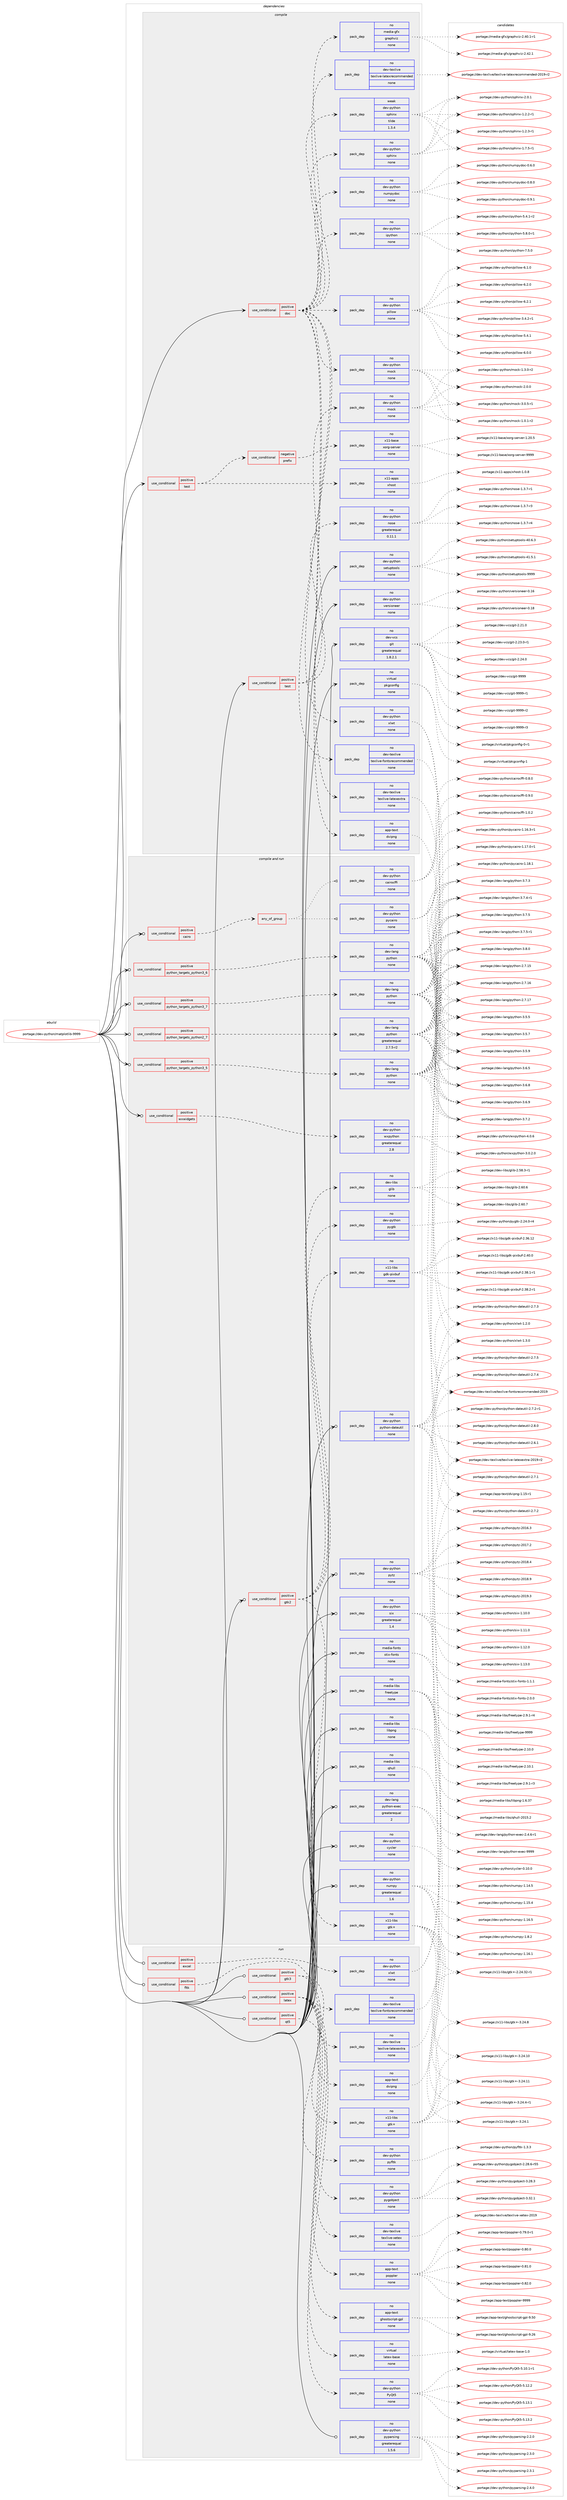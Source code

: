 digraph prolog {

# *************
# Graph options
# *************

newrank=true;
concentrate=true;
compound=true;
graph [rankdir=LR,fontname=Helvetica,fontsize=10,ranksep=1.5];#, ranksep=2.5, nodesep=0.2];
edge  [arrowhead=vee];
node  [fontname=Helvetica,fontsize=10];

# **********
# The ebuild
# **********

subgraph cluster_leftcol {
color=gray;
rank=same;
label=<<i>ebuild</i>>;
id [label="portage://dev-python/matplotlib-9999", color=red, width=4, href="../dev-python/matplotlib-9999.svg"];
}

# ****************
# The dependencies
# ****************

subgraph cluster_midcol {
color=gray;
label=<<i>dependencies</i>>;
subgraph cluster_compile {
fillcolor="#eeeeee";
style=filled;
label=<<i>compile</i>>;
subgraph cond31664 {
dependency149094 [label=<<TABLE BORDER="0" CELLBORDER="1" CELLSPACING="0" CELLPADDING="4"><TR><TD ROWSPAN="3" CELLPADDING="10">use_conditional</TD></TR><TR><TD>positive</TD></TR><TR><TD>doc</TD></TR></TABLE>>, shape=none, color=red];
subgraph pack114103 {
dependency149095 [label=<<TABLE BORDER="0" CELLBORDER="1" CELLSPACING="0" CELLPADDING="4" WIDTH="220"><TR><TD ROWSPAN="6" CELLPADDING="30">pack_dep</TD></TR><TR><TD WIDTH="110">no</TD></TR><TR><TD>app-text</TD></TR><TR><TD>dvipng</TD></TR><TR><TD>none</TD></TR><TR><TD></TD></TR></TABLE>>, shape=none, color=blue];
}
dependency149094:e -> dependency149095:w [weight=20,style="dashed",arrowhead="vee"];
subgraph pack114104 {
dependency149096 [label=<<TABLE BORDER="0" CELLBORDER="1" CELLSPACING="0" CELLPADDING="4" WIDTH="220"><TR><TD ROWSPAN="6" CELLPADDING="30">pack_dep</TD></TR><TR><TD WIDTH="110">no</TD></TR><TR><TD>dev-python</TD></TR><TR><TD>pillow</TD></TR><TR><TD>none</TD></TR><TR><TD></TD></TR></TABLE>>, shape=none, color=blue];
}
dependency149094:e -> dependency149096:w [weight=20,style="dashed",arrowhead="vee"];
subgraph pack114105 {
dependency149097 [label=<<TABLE BORDER="0" CELLBORDER="1" CELLSPACING="0" CELLPADDING="4" WIDTH="220"><TR><TD ROWSPAN="6" CELLPADDING="30">pack_dep</TD></TR><TR><TD WIDTH="110">no</TD></TR><TR><TD>dev-python</TD></TR><TR><TD>ipython</TD></TR><TR><TD>none</TD></TR><TR><TD></TD></TR></TABLE>>, shape=none, color=blue];
}
dependency149094:e -> dependency149097:w [weight=20,style="dashed",arrowhead="vee"];
subgraph pack114106 {
dependency149098 [label=<<TABLE BORDER="0" CELLBORDER="1" CELLSPACING="0" CELLPADDING="4" WIDTH="220"><TR><TD ROWSPAN="6" CELLPADDING="30">pack_dep</TD></TR><TR><TD WIDTH="110">no</TD></TR><TR><TD>dev-python</TD></TR><TR><TD>mock</TD></TR><TR><TD>none</TD></TR><TR><TD></TD></TR></TABLE>>, shape=none, color=blue];
}
dependency149094:e -> dependency149098:w [weight=20,style="dashed",arrowhead="vee"];
subgraph pack114107 {
dependency149099 [label=<<TABLE BORDER="0" CELLBORDER="1" CELLSPACING="0" CELLPADDING="4" WIDTH="220"><TR><TD ROWSPAN="6" CELLPADDING="30">pack_dep</TD></TR><TR><TD WIDTH="110">no</TD></TR><TR><TD>dev-python</TD></TR><TR><TD>numpydoc</TD></TR><TR><TD>none</TD></TR><TR><TD></TD></TR></TABLE>>, shape=none, color=blue];
}
dependency149094:e -> dependency149099:w [weight=20,style="dashed",arrowhead="vee"];
subgraph pack114108 {
dependency149100 [label=<<TABLE BORDER="0" CELLBORDER="1" CELLSPACING="0" CELLPADDING="4" WIDTH="220"><TR><TD ROWSPAN="6" CELLPADDING="30">pack_dep</TD></TR><TR><TD WIDTH="110">no</TD></TR><TR><TD>dev-python</TD></TR><TR><TD>sphinx</TD></TR><TR><TD>none</TD></TR><TR><TD></TD></TR></TABLE>>, shape=none, color=blue];
}
dependency149094:e -> dependency149100:w [weight=20,style="dashed",arrowhead="vee"];
subgraph pack114109 {
dependency149101 [label=<<TABLE BORDER="0" CELLBORDER="1" CELLSPACING="0" CELLPADDING="4" WIDTH="220"><TR><TD ROWSPAN="6" CELLPADDING="30">pack_dep</TD></TR><TR><TD WIDTH="110">weak</TD></TR><TR><TD>dev-python</TD></TR><TR><TD>sphinx</TD></TR><TR><TD>tilde</TD></TR><TR><TD>1.3.4</TD></TR></TABLE>>, shape=none, color=blue];
}
dependency149094:e -> dependency149101:w [weight=20,style="dashed",arrowhead="vee"];
subgraph pack114110 {
dependency149102 [label=<<TABLE BORDER="0" CELLBORDER="1" CELLSPACING="0" CELLPADDING="4" WIDTH="220"><TR><TD ROWSPAN="6" CELLPADDING="30">pack_dep</TD></TR><TR><TD WIDTH="110">no</TD></TR><TR><TD>dev-python</TD></TR><TR><TD>xlwt</TD></TR><TR><TD>none</TD></TR><TR><TD></TD></TR></TABLE>>, shape=none, color=blue];
}
dependency149094:e -> dependency149102:w [weight=20,style="dashed",arrowhead="vee"];
subgraph pack114111 {
dependency149103 [label=<<TABLE BORDER="0" CELLBORDER="1" CELLSPACING="0" CELLPADDING="4" WIDTH="220"><TR><TD ROWSPAN="6" CELLPADDING="30">pack_dep</TD></TR><TR><TD WIDTH="110">no</TD></TR><TR><TD>dev-texlive</TD></TR><TR><TD>texlive-latexextra</TD></TR><TR><TD>none</TD></TR><TR><TD></TD></TR></TABLE>>, shape=none, color=blue];
}
dependency149094:e -> dependency149103:w [weight=20,style="dashed",arrowhead="vee"];
subgraph pack114112 {
dependency149104 [label=<<TABLE BORDER="0" CELLBORDER="1" CELLSPACING="0" CELLPADDING="4" WIDTH="220"><TR><TD ROWSPAN="6" CELLPADDING="30">pack_dep</TD></TR><TR><TD WIDTH="110">no</TD></TR><TR><TD>dev-texlive</TD></TR><TR><TD>texlive-fontsrecommended</TD></TR><TR><TD>none</TD></TR><TR><TD></TD></TR></TABLE>>, shape=none, color=blue];
}
dependency149094:e -> dependency149104:w [weight=20,style="dashed",arrowhead="vee"];
subgraph pack114113 {
dependency149105 [label=<<TABLE BORDER="0" CELLBORDER="1" CELLSPACING="0" CELLPADDING="4" WIDTH="220"><TR><TD ROWSPAN="6" CELLPADDING="30">pack_dep</TD></TR><TR><TD WIDTH="110">no</TD></TR><TR><TD>dev-texlive</TD></TR><TR><TD>texlive-latexrecommended</TD></TR><TR><TD>none</TD></TR><TR><TD></TD></TR></TABLE>>, shape=none, color=blue];
}
dependency149094:e -> dependency149105:w [weight=20,style="dashed",arrowhead="vee"];
subgraph pack114114 {
dependency149106 [label=<<TABLE BORDER="0" CELLBORDER="1" CELLSPACING="0" CELLPADDING="4" WIDTH="220"><TR><TD ROWSPAN="6" CELLPADDING="30">pack_dep</TD></TR><TR><TD WIDTH="110">no</TD></TR><TR><TD>media-gfx</TD></TR><TR><TD>graphviz</TD></TR><TR><TD>none</TD></TR><TR><TD></TD></TR></TABLE>>, shape=none, color=blue];
}
dependency149094:e -> dependency149106:w [weight=20,style="dashed",arrowhead="vee"];
}
id:e -> dependency149094:w [weight=20,style="solid",arrowhead="vee"];
subgraph cond31665 {
dependency149107 [label=<<TABLE BORDER="0" CELLBORDER="1" CELLSPACING="0" CELLPADDING="4"><TR><TD ROWSPAN="3" CELLPADDING="10">use_conditional</TD></TR><TR><TD>positive</TD></TR><TR><TD>test</TD></TR></TABLE>>, shape=none, color=red];
subgraph cond31666 {
dependency149108 [label=<<TABLE BORDER="0" CELLBORDER="1" CELLSPACING="0" CELLPADDING="4"><TR><TD ROWSPAN="3" CELLPADDING="10">use_conditional</TD></TR><TR><TD>negative</TD></TR><TR><TD>prefix</TD></TR></TABLE>>, shape=none, color=red];
subgraph pack114115 {
dependency149109 [label=<<TABLE BORDER="0" CELLBORDER="1" CELLSPACING="0" CELLPADDING="4" WIDTH="220"><TR><TD ROWSPAN="6" CELLPADDING="30">pack_dep</TD></TR><TR><TD WIDTH="110">no</TD></TR><TR><TD>x11-base</TD></TR><TR><TD>xorg-server</TD></TR><TR><TD>none</TD></TR><TR><TD></TD></TR></TABLE>>, shape=none, color=blue];
}
dependency149108:e -> dependency149109:w [weight=20,style="dashed",arrowhead="vee"];
}
dependency149107:e -> dependency149108:w [weight=20,style="dashed",arrowhead="vee"];
subgraph pack114116 {
dependency149110 [label=<<TABLE BORDER="0" CELLBORDER="1" CELLSPACING="0" CELLPADDING="4" WIDTH="220"><TR><TD ROWSPAN="6" CELLPADDING="30">pack_dep</TD></TR><TR><TD WIDTH="110">no</TD></TR><TR><TD>x11-apps</TD></TR><TR><TD>xhost</TD></TR><TR><TD>none</TD></TR><TR><TD></TD></TR></TABLE>>, shape=none, color=blue];
}
dependency149107:e -> dependency149110:w [weight=20,style="dashed",arrowhead="vee"];
}
id:e -> dependency149107:w [weight=20,style="solid",arrowhead="vee"];
subgraph cond31667 {
dependency149111 [label=<<TABLE BORDER="0" CELLBORDER="1" CELLSPACING="0" CELLPADDING="4"><TR><TD ROWSPAN="3" CELLPADDING="10">use_conditional</TD></TR><TR><TD>positive</TD></TR><TR><TD>test</TD></TR></TABLE>>, shape=none, color=red];
subgraph pack114117 {
dependency149112 [label=<<TABLE BORDER="0" CELLBORDER="1" CELLSPACING="0" CELLPADDING="4" WIDTH="220"><TR><TD ROWSPAN="6" CELLPADDING="30">pack_dep</TD></TR><TR><TD WIDTH="110">no</TD></TR><TR><TD>dev-python</TD></TR><TR><TD>mock</TD></TR><TR><TD>none</TD></TR><TR><TD></TD></TR></TABLE>>, shape=none, color=blue];
}
dependency149111:e -> dependency149112:w [weight=20,style="dashed",arrowhead="vee"];
subgraph pack114118 {
dependency149113 [label=<<TABLE BORDER="0" CELLBORDER="1" CELLSPACING="0" CELLPADDING="4" WIDTH="220"><TR><TD ROWSPAN="6" CELLPADDING="30">pack_dep</TD></TR><TR><TD WIDTH="110">no</TD></TR><TR><TD>dev-python</TD></TR><TR><TD>nose</TD></TR><TR><TD>greaterequal</TD></TR><TR><TD>0.11.1</TD></TR></TABLE>>, shape=none, color=blue];
}
dependency149111:e -> dependency149113:w [weight=20,style="dashed",arrowhead="vee"];
}
id:e -> dependency149111:w [weight=20,style="solid",arrowhead="vee"];
subgraph pack114119 {
dependency149114 [label=<<TABLE BORDER="0" CELLBORDER="1" CELLSPACING="0" CELLPADDING="4" WIDTH="220"><TR><TD ROWSPAN="6" CELLPADDING="30">pack_dep</TD></TR><TR><TD WIDTH="110">no</TD></TR><TR><TD>dev-python</TD></TR><TR><TD>setuptools</TD></TR><TR><TD>none</TD></TR><TR><TD></TD></TR></TABLE>>, shape=none, color=blue];
}
id:e -> dependency149114:w [weight=20,style="solid",arrowhead="vee"];
subgraph pack114120 {
dependency149115 [label=<<TABLE BORDER="0" CELLBORDER="1" CELLSPACING="0" CELLPADDING="4" WIDTH="220"><TR><TD ROWSPAN="6" CELLPADDING="30">pack_dep</TD></TR><TR><TD WIDTH="110">no</TD></TR><TR><TD>dev-python</TD></TR><TR><TD>versioneer</TD></TR><TR><TD>none</TD></TR><TR><TD></TD></TR></TABLE>>, shape=none, color=blue];
}
id:e -> dependency149115:w [weight=20,style="solid",arrowhead="vee"];
subgraph pack114121 {
dependency149116 [label=<<TABLE BORDER="0" CELLBORDER="1" CELLSPACING="0" CELLPADDING="4" WIDTH="220"><TR><TD ROWSPAN="6" CELLPADDING="30">pack_dep</TD></TR><TR><TD WIDTH="110">no</TD></TR><TR><TD>dev-vcs</TD></TR><TR><TD>git</TD></TR><TR><TD>greaterequal</TD></TR><TR><TD>1.8.2.1</TD></TR></TABLE>>, shape=none, color=blue];
}
id:e -> dependency149116:w [weight=20,style="solid",arrowhead="vee"];
subgraph pack114122 {
dependency149117 [label=<<TABLE BORDER="0" CELLBORDER="1" CELLSPACING="0" CELLPADDING="4" WIDTH="220"><TR><TD ROWSPAN="6" CELLPADDING="30">pack_dep</TD></TR><TR><TD WIDTH="110">no</TD></TR><TR><TD>virtual</TD></TR><TR><TD>pkgconfig</TD></TR><TR><TD>none</TD></TR><TR><TD></TD></TR></TABLE>>, shape=none, color=blue];
}
id:e -> dependency149117:w [weight=20,style="solid",arrowhead="vee"];
}
subgraph cluster_compileandrun {
fillcolor="#eeeeee";
style=filled;
label=<<i>compile and run</i>>;
subgraph cond31668 {
dependency149118 [label=<<TABLE BORDER="0" CELLBORDER="1" CELLSPACING="0" CELLPADDING="4"><TR><TD ROWSPAN="3" CELLPADDING="10">use_conditional</TD></TR><TR><TD>positive</TD></TR><TR><TD>cairo</TD></TR></TABLE>>, shape=none, color=red];
subgraph any3258 {
dependency149119 [label=<<TABLE BORDER="0" CELLBORDER="1" CELLSPACING="0" CELLPADDING="4"><TR><TD CELLPADDING="10">any_of_group</TD></TR></TABLE>>, shape=none, color=red];subgraph pack114123 {
dependency149120 [label=<<TABLE BORDER="0" CELLBORDER="1" CELLSPACING="0" CELLPADDING="4" WIDTH="220"><TR><TD ROWSPAN="6" CELLPADDING="30">pack_dep</TD></TR><TR><TD WIDTH="110">no</TD></TR><TR><TD>dev-python</TD></TR><TR><TD>pycairo</TD></TR><TR><TD>none</TD></TR><TR><TD></TD></TR></TABLE>>, shape=none, color=blue];
}
dependency149119:e -> dependency149120:w [weight=20,style="dotted",arrowhead="oinv"];
subgraph pack114124 {
dependency149121 [label=<<TABLE BORDER="0" CELLBORDER="1" CELLSPACING="0" CELLPADDING="4" WIDTH="220"><TR><TD ROWSPAN="6" CELLPADDING="30">pack_dep</TD></TR><TR><TD WIDTH="110">no</TD></TR><TR><TD>dev-python</TD></TR><TR><TD>cairocffi</TD></TR><TR><TD>none</TD></TR><TR><TD></TD></TR></TABLE>>, shape=none, color=blue];
}
dependency149119:e -> dependency149121:w [weight=20,style="dotted",arrowhead="oinv"];
}
dependency149118:e -> dependency149119:w [weight=20,style="dashed",arrowhead="vee"];
}
id:e -> dependency149118:w [weight=20,style="solid",arrowhead="odotvee"];
subgraph cond31669 {
dependency149122 [label=<<TABLE BORDER="0" CELLBORDER="1" CELLSPACING="0" CELLPADDING="4"><TR><TD ROWSPAN="3" CELLPADDING="10">use_conditional</TD></TR><TR><TD>positive</TD></TR><TR><TD>gtk2</TD></TR></TABLE>>, shape=none, color=red];
subgraph pack114125 {
dependency149123 [label=<<TABLE BORDER="0" CELLBORDER="1" CELLSPACING="0" CELLPADDING="4" WIDTH="220"><TR><TD ROWSPAN="6" CELLPADDING="30">pack_dep</TD></TR><TR><TD WIDTH="110">no</TD></TR><TR><TD>dev-libs</TD></TR><TR><TD>glib</TD></TR><TR><TD>none</TD></TR><TR><TD></TD></TR></TABLE>>, shape=none, color=blue];
}
dependency149122:e -> dependency149123:w [weight=20,style="dashed",arrowhead="vee"];
subgraph pack114126 {
dependency149124 [label=<<TABLE BORDER="0" CELLBORDER="1" CELLSPACING="0" CELLPADDING="4" WIDTH="220"><TR><TD ROWSPAN="6" CELLPADDING="30">pack_dep</TD></TR><TR><TD WIDTH="110">no</TD></TR><TR><TD>x11-libs</TD></TR><TR><TD>gdk-pixbuf</TD></TR><TR><TD>none</TD></TR><TR><TD></TD></TR></TABLE>>, shape=none, color=blue];
}
dependency149122:e -> dependency149124:w [weight=20,style="dashed",arrowhead="vee"];
subgraph pack114127 {
dependency149125 [label=<<TABLE BORDER="0" CELLBORDER="1" CELLSPACING="0" CELLPADDING="4" WIDTH="220"><TR><TD ROWSPAN="6" CELLPADDING="30">pack_dep</TD></TR><TR><TD WIDTH="110">no</TD></TR><TR><TD>x11-libs</TD></TR><TR><TD>gtk+</TD></TR><TR><TD>none</TD></TR><TR><TD></TD></TR></TABLE>>, shape=none, color=blue];
}
dependency149122:e -> dependency149125:w [weight=20,style="dashed",arrowhead="vee"];
subgraph pack114128 {
dependency149126 [label=<<TABLE BORDER="0" CELLBORDER="1" CELLSPACING="0" CELLPADDING="4" WIDTH="220"><TR><TD ROWSPAN="6" CELLPADDING="30">pack_dep</TD></TR><TR><TD WIDTH="110">no</TD></TR><TR><TD>dev-python</TD></TR><TR><TD>pygtk</TD></TR><TR><TD>none</TD></TR><TR><TD></TD></TR></TABLE>>, shape=none, color=blue];
}
dependency149122:e -> dependency149126:w [weight=20,style="dashed",arrowhead="vee"];
}
id:e -> dependency149122:w [weight=20,style="solid",arrowhead="odotvee"];
subgraph cond31670 {
dependency149127 [label=<<TABLE BORDER="0" CELLBORDER="1" CELLSPACING="0" CELLPADDING="4"><TR><TD ROWSPAN="3" CELLPADDING="10">use_conditional</TD></TR><TR><TD>positive</TD></TR><TR><TD>python_targets_python2_7</TD></TR></TABLE>>, shape=none, color=red];
subgraph pack114129 {
dependency149128 [label=<<TABLE BORDER="0" CELLBORDER="1" CELLSPACING="0" CELLPADDING="4" WIDTH="220"><TR><TD ROWSPAN="6" CELLPADDING="30">pack_dep</TD></TR><TR><TD WIDTH="110">no</TD></TR><TR><TD>dev-lang</TD></TR><TR><TD>python</TD></TR><TR><TD>greaterequal</TD></TR><TR><TD>2.7.5-r2</TD></TR></TABLE>>, shape=none, color=blue];
}
dependency149127:e -> dependency149128:w [weight=20,style="dashed",arrowhead="vee"];
}
id:e -> dependency149127:w [weight=20,style="solid",arrowhead="odotvee"];
subgraph cond31671 {
dependency149129 [label=<<TABLE BORDER="0" CELLBORDER="1" CELLSPACING="0" CELLPADDING="4"><TR><TD ROWSPAN="3" CELLPADDING="10">use_conditional</TD></TR><TR><TD>positive</TD></TR><TR><TD>python_targets_python3_5</TD></TR></TABLE>>, shape=none, color=red];
subgraph pack114130 {
dependency149130 [label=<<TABLE BORDER="0" CELLBORDER="1" CELLSPACING="0" CELLPADDING="4" WIDTH="220"><TR><TD ROWSPAN="6" CELLPADDING="30">pack_dep</TD></TR><TR><TD WIDTH="110">no</TD></TR><TR><TD>dev-lang</TD></TR><TR><TD>python</TD></TR><TR><TD>none</TD></TR><TR><TD></TD></TR></TABLE>>, shape=none, color=blue];
}
dependency149129:e -> dependency149130:w [weight=20,style="dashed",arrowhead="vee"];
}
id:e -> dependency149129:w [weight=20,style="solid",arrowhead="odotvee"];
subgraph cond31672 {
dependency149131 [label=<<TABLE BORDER="0" CELLBORDER="1" CELLSPACING="0" CELLPADDING="4"><TR><TD ROWSPAN="3" CELLPADDING="10">use_conditional</TD></TR><TR><TD>positive</TD></TR><TR><TD>python_targets_python3_6</TD></TR></TABLE>>, shape=none, color=red];
subgraph pack114131 {
dependency149132 [label=<<TABLE BORDER="0" CELLBORDER="1" CELLSPACING="0" CELLPADDING="4" WIDTH="220"><TR><TD ROWSPAN="6" CELLPADDING="30">pack_dep</TD></TR><TR><TD WIDTH="110">no</TD></TR><TR><TD>dev-lang</TD></TR><TR><TD>python</TD></TR><TR><TD>none</TD></TR><TR><TD></TD></TR></TABLE>>, shape=none, color=blue];
}
dependency149131:e -> dependency149132:w [weight=20,style="dashed",arrowhead="vee"];
}
id:e -> dependency149131:w [weight=20,style="solid",arrowhead="odotvee"];
subgraph cond31673 {
dependency149133 [label=<<TABLE BORDER="0" CELLBORDER="1" CELLSPACING="0" CELLPADDING="4"><TR><TD ROWSPAN="3" CELLPADDING="10">use_conditional</TD></TR><TR><TD>positive</TD></TR><TR><TD>python_targets_python3_7</TD></TR></TABLE>>, shape=none, color=red];
subgraph pack114132 {
dependency149134 [label=<<TABLE BORDER="0" CELLBORDER="1" CELLSPACING="0" CELLPADDING="4" WIDTH="220"><TR><TD ROWSPAN="6" CELLPADDING="30">pack_dep</TD></TR><TR><TD WIDTH="110">no</TD></TR><TR><TD>dev-lang</TD></TR><TR><TD>python</TD></TR><TR><TD>none</TD></TR><TR><TD></TD></TR></TABLE>>, shape=none, color=blue];
}
dependency149133:e -> dependency149134:w [weight=20,style="dashed",arrowhead="vee"];
}
id:e -> dependency149133:w [weight=20,style="solid",arrowhead="odotvee"];
subgraph cond31674 {
dependency149135 [label=<<TABLE BORDER="0" CELLBORDER="1" CELLSPACING="0" CELLPADDING="4"><TR><TD ROWSPAN="3" CELLPADDING="10">use_conditional</TD></TR><TR><TD>positive</TD></TR><TR><TD>wxwidgets</TD></TR></TABLE>>, shape=none, color=red];
subgraph pack114133 {
dependency149136 [label=<<TABLE BORDER="0" CELLBORDER="1" CELLSPACING="0" CELLPADDING="4" WIDTH="220"><TR><TD ROWSPAN="6" CELLPADDING="30">pack_dep</TD></TR><TR><TD WIDTH="110">no</TD></TR><TR><TD>dev-python</TD></TR><TR><TD>wxpython</TD></TR><TR><TD>greaterequal</TD></TR><TR><TD>2.8</TD></TR></TABLE>>, shape=none, color=blue];
}
dependency149135:e -> dependency149136:w [weight=20,style="dashed",arrowhead="vee"];
}
id:e -> dependency149135:w [weight=20,style="solid",arrowhead="odotvee"];
subgraph pack114134 {
dependency149137 [label=<<TABLE BORDER="0" CELLBORDER="1" CELLSPACING="0" CELLPADDING="4" WIDTH="220"><TR><TD ROWSPAN="6" CELLPADDING="30">pack_dep</TD></TR><TR><TD WIDTH="110">no</TD></TR><TR><TD>dev-lang</TD></TR><TR><TD>python-exec</TD></TR><TR><TD>greaterequal</TD></TR><TR><TD>2</TD></TR></TABLE>>, shape=none, color=blue];
}
id:e -> dependency149137:w [weight=20,style="solid",arrowhead="odotvee"];
subgraph pack114135 {
dependency149138 [label=<<TABLE BORDER="0" CELLBORDER="1" CELLSPACING="0" CELLPADDING="4" WIDTH="220"><TR><TD ROWSPAN="6" CELLPADDING="30">pack_dep</TD></TR><TR><TD WIDTH="110">no</TD></TR><TR><TD>dev-python</TD></TR><TR><TD>cycler</TD></TR><TR><TD>none</TD></TR><TR><TD></TD></TR></TABLE>>, shape=none, color=blue];
}
id:e -> dependency149138:w [weight=20,style="solid",arrowhead="odotvee"];
subgraph pack114136 {
dependency149139 [label=<<TABLE BORDER="0" CELLBORDER="1" CELLSPACING="0" CELLPADDING="4" WIDTH="220"><TR><TD ROWSPAN="6" CELLPADDING="30">pack_dep</TD></TR><TR><TD WIDTH="110">no</TD></TR><TR><TD>dev-python</TD></TR><TR><TD>numpy</TD></TR><TR><TD>greaterequal</TD></TR><TR><TD>1.6</TD></TR></TABLE>>, shape=none, color=blue];
}
id:e -> dependency149139:w [weight=20,style="solid",arrowhead="odotvee"];
subgraph pack114137 {
dependency149140 [label=<<TABLE BORDER="0" CELLBORDER="1" CELLSPACING="0" CELLPADDING="4" WIDTH="220"><TR><TD ROWSPAN="6" CELLPADDING="30">pack_dep</TD></TR><TR><TD WIDTH="110">no</TD></TR><TR><TD>dev-python</TD></TR><TR><TD>python-dateutil</TD></TR><TR><TD>none</TD></TR><TR><TD></TD></TR></TABLE>>, shape=none, color=blue];
}
id:e -> dependency149140:w [weight=20,style="solid",arrowhead="odotvee"];
subgraph pack114138 {
dependency149141 [label=<<TABLE BORDER="0" CELLBORDER="1" CELLSPACING="0" CELLPADDING="4" WIDTH="220"><TR><TD ROWSPAN="6" CELLPADDING="30">pack_dep</TD></TR><TR><TD WIDTH="110">no</TD></TR><TR><TD>dev-python</TD></TR><TR><TD>pytz</TD></TR><TR><TD>none</TD></TR><TR><TD></TD></TR></TABLE>>, shape=none, color=blue];
}
id:e -> dependency149141:w [weight=20,style="solid",arrowhead="odotvee"];
subgraph pack114139 {
dependency149142 [label=<<TABLE BORDER="0" CELLBORDER="1" CELLSPACING="0" CELLPADDING="4" WIDTH="220"><TR><TD ROWSPAN="6" CELLPADDING="30">pack_dep</TD></TR><TR><TD WIDTH="110">no</TD></TR><TR><TD>dev-python</TD></TR><TR><TD>six</TD></TR><TR><TD>greaterequal</TD></TR><TR><TD>1.4</TD></TR></TABLE>>, shape=none, color=blue];
}
id:e -> dependency149142:w [weight=20,style="solid",arrowhead="odotvee"];
subgraph pack114140 {
dependency149143 [label=<<TABLE BORDER="0" CELLBORDER="1" CELLSPACING="0" CELLPADDING="4" WIDTH="220"><TR><TD ROWSPAN="6" CELLPADDING="30">pack_dep</TD></TR><TR><TD WIDTH="110">no</TD></TR><TR><TD>media-fonts</TD></TR><TR><TD>stix-fonts</TD></TR><TR><TD>none</TD></TR><TR><TD></TD></TR></TABLE>>, shape=none, color=blue];
}
id:e -> dependency149143:w [weight=20,style="solid",arrowhead="odotvee"];
subgraph pack114141 {
dependency149144 [label=<<TABLE BORDER="0" CELLBORDER="1" CELLSPACING="0" CELLPADDING="4" WIDTH="220"><TR><TD ROWSPAN="6" CELLPADDING="30">pack_dep</TD></TR><TR><TD WIDTH="110">no</TD></TR><TR><TD>media-libs</TD></TR><TR><TD>freetype</TD></TR><TR><TD>none</TD></TR><TR><TD></TD></TR></TABLE>>, shape=none, color=blue];
}
id:e -> dependency149144:w [weight=20,style="solid",arrowhead="odotvee"];
subgraph pack114142 {
dependency149145 [label=<<TABLE BORDER="0" CELLBORDER="1" CELLSPACING="0" CELLPADDING="4" WIDTH="220"><TR><TD ROWSPAN="6" CELLPADDING="30">pack_dep</TD></TR><TR><TD WIDTH="110">no</TD></TR><TR><TD>media-libs</TD></TR><TR><TD>libpng</TD></TR><TR><TD>none</TD></TR><TR><TD></TD></TR></TABLE>>, shape=none, color=blue];
}
id:e -> dependency149145:w [weight=20,style="solid",arrowhead="odotvee"];
subgraph pack114143 {
dependency149146 [label=<<TABLE BORDER="0" CELLBORDER="1" CELLSPACING="0" CELLPADDING="4" WIDTH="220"><TR><TD ROWSPAN="6" CELLPADDING="30">pack_dep</TD></TR><TR><TD WIDTH="110">no</TD></TR><TR><TD>media-libs</TD></TR><TR><TD>qhull</TD></TR><TR><TD>none</TD></TR><TR><TD></TD></TR></TABLE>>, shape=none, color=blue];
}
id:e -> dependency149146:w [weight=20,style="solid",arrowhead="odotvee"];
}
subgraph cluster_run {
fillcolor="#eeeeee";
style=filled;
label=<<i>run</i>>;
subgraph cond31675 {
dependency149147 [label=<<TABLE BORDER="0" CELLBORDER="1" CELLSPACING="0" CELLPADDING="4"><TR><TD ROWSPAN="3" CELLPADDING="10">use_conditional</TD></TR><TR><TD>positive</TD></TR><TR><TD>excel</TD></TR></TABLE>>, shape=none, color=red];
subgraph pack114144 {
dependency149148 [label=<<TABLE BORDER="0" CELLBORDER="1" CELLSPACING="0" CELLPADDING="4" WIDTH="220"><TR><TD ROWSPAN="6" CELLPADDING="30">pack_dep</TD></TR><TR><TD WIDTH="110">no</TD></TR><TR><TD>dev-python</TD></TR><TR><TD>xlwt</TD></TR><TR><TD>none</TD></TR><TR><TD></TD></TR></TABLE>>, shape=none, color=blue];
}
dependency149147:e -> dependency149148:w [weight=20,style="dashed",arrowhead="vee"];
}
id:e -> dependency149147:w [weight=20,style="solid",arrowhead="odot"];
subgraph cond31676 {
dependency149149 [label=<<TABLE BORDER="0" CELLBORDER="1" CELLSPACING="0" CELLPADDING="4"><TR><TD ROWSPAN="3" CELLPADDING="10">use_conditional</TD></TR><TR><TD>positive</TD></TR><TR><TD>fltk</TD></TR></TABLE>>, shape=none, color=red];
subgraph pack114145 {
dependency149150 [label=<<TABLE BORDER="0" CELLBORDER="1" CELLSPACING="0" CELLPADDING="4" WIDTH="220"><TR><TD ROWSPAN="6" CELLPADDING="30">pack_dep</TD></TR><TR><TD WIDTH="110">no</TD></TR><TR><TD>dev-python</TD></TR><TR><TD>pyfltk</TD></TR><TR><TD>none</TD></TR><TR><TD></TD></TR></TABLE>>, shape=none, color=blue];
}
dependency149149:e -> dependency149150:w [weight=20,style="dashed",arrowhead="vee"];
}
id:e -> dependency149149:w [weight=20,style="solid",arrowhead="odot"];
subgraph cond31677 {
dependency149151 [label=<<TABLE BORDER="0" CELLBORDER="1" CELLSPACING="0" CELLPADDING="4"><TR><TD ROWSPAN="3" CELLPADDING="10">use_conditional</TD></TR><TR><TD>positive</TD></TR><TR><TD>gtk3</TD></TR></TABLE>>, shape=none, color=red];
subgraph pack114146 {
dependency149152 [label=<<TABLE BORDER="0" CELLBORDER="1" CELLSPACING="0" CELLPADDING="4" WIDTH="220"><TR><TD ROWSPAN="6" CELLPADDING="30">pack_dep</TD></TR><TR><TD WIDTH="110">no</TD></TR><TR><TD>dev-python</TD></TR><TR><TD>pygobject</TD></TR><TR><TD>none</TD></TR><TR><TD></TD></TR></TABLE>>, shape=none, color=blue];
}
dependency149151:e -> dependency149152:w [weight=20,style="dashed",arrowhead="vee"];
subgraph pack114147 {
dependency149153 [label=<<TABLE BORDER="0" CELLBORDER="1" CELLSPACING="0" CELLPADDING="4" WIDTH="220"><TR><TD ROWSPAN="6" CELLPADDING="30">pack_dep</TD></TR><TR><TD WIDTH="110">no</TD></TR><TR><TD>x11-libs</TD></TR><TR><TD>gtk+</TD></TR><TR><TD>none</TD></TR><TR><TD></TD></TR></TABLE>>, shape=none, color=blue];
}
dependency149151:e -> dependency149153:w [weight=20,style="dashed",arrowhead="vee"];
}
id:e -> dependency149151:w [weight=20,style="solid",arrowhead="odot"];
subgraph cond31678 {
dependency149154 [label=<<TABLE BORDER="0" CELLBORDER="1" CELLSPACING="0" CELLPADDING="4"><TR><TD ROWSPAN="3" CELLPADDING="10">use_conditional</TD></TR><TR><TD>positive</TD></TR><TR><TD>latex</TD></TR></TABLE>>, shape=none, color=red];
subgraph pack114148 {
dependency149155 [label=<<TABLE BORDER="0" CELLBORDER="1" CELLSPACING="0" CELLPADDING="4" WIDTH="220"><TR><TD ROWSPAN="6" CELLPADDING="30">pack_dep</TD></TR><TR><TD WIDTH="110">no</TD></TR><TR><TD>virtual</TD></TR><TR><TD>latex-base</TD></TR><TR><TD>none</TD></TR><TR><TD></TD></TR></TABLE>>, shape=none, color=blue];
}
dependency149154:e -> dependency149155:w [weight=20,style="dashed",arrowhead="vee"];
subgraph pack114149 {
dependency149156 [label=<<TABLE BORDER="0" CELLBORDER="1" CELLSPACING="0" CELLPADDING="4" WIDTH="220"><TR><TD ROWSPAN="6" CELLPADDING="30">pack_dep</TD></TR><TR><TD WIDTH="110">no</TD></TR><TR><TD>app-text</TD></TR><TR><TD>ghostscript-gpl</TD></TR><TR><TD>none</TD></TR><TR><TD></TD></TR></TABLE>>, shape=none, color=blue];
}
dependency149154:e -> dependency149156:w [weight=20,style="dashed",arrowhead="vee"];
subgraph pack114150 {
dependency149157 [label=<<TABLE BORDER="0" CELLBORDER="1" CELLSPACING="0" CELLPADDING="4" WIDTH="220"><TR><TD ROWSPAN="6" CELLPADDING="30">pack_dep</TD></TR><TR><TD WIDTH="110">no</TD></TR><TR><TD>app-text</TD></TR><TR><TD>dvipng</TD></TR><TR><TD>none</TD></TR><TR><TD></TD></TR></TABLE>>, shape=none, color=blue];
}
dependency149154:e -> dependency149157:w [weight=20,style="dashed",arrowhead="vee"];
subgraph pack114151 {
dependency149158 [label=<<TABLE BORDER="0" CELLBORDER="1" CELLSPACING="0" CELLPADDING="4" WIDTH="220"><TR><TD ROWSPAN="6" CELLPADDING="30">pack_dep</TD></TR><TR><TD WIDTH="110">no</TD></TR><TR><TD>app-text</TD></TR><TR><TD>poppler</TD></TR><TR><TD>none</TD></TR><TR><TD></TD></TR></TABLE>>, shape=none, color=blue];
}
dependency149154:e -> dependency149158:w [weight=20,style="dashed",arrowhead="vee"];
subgraph pack114152 {
dependency149159 [label=<<TABLE BORDER="0" CELLBORDER="1" CELLSPACING="0" CELLPADDING="4" WIDTH="220"><TR><TD ROWSPAN="6" CELLPADDING="30">pack_dep</TD></TR><TR><TD WIDTH="110">no</TD></TR><TR><TD>dev-texlive</TD></TR><TR><TD>texlive-fontsrecommended</TD></TR><TR><TD>none</TD></TR><TR><TD></TD></TR></TABLE>>, shape=none, color=blue];
}
dependency149154:e -> dependency149159:w [weight=20,style="dashed",arrowhead="vee"];
subgraph pack114153 {
dependency149160 [label=<<TABLE BORDER="0" CELLBORDER="1" CELLSPACING="0" CELLPADDING="4" WIDTH="220"><TR><TD ROWSPAN="6" CELLPADDING="30">pack_dep</TD></TR><TR><TD WIDTH="110">no</TD></TR><TR><TD>dev-texlive</TD></TR><TR><TD>texlive-latexextra</TD></TR><TR><TD>none</TD></TR><TR><TD></TD></TR></TABLE>>, shape=none, color=blue];
}
dependency149154:e -> dependency149160:w [weight=20,style="dashed",arrowhead="vee"];
subgraph pack114154 {
dependency149161 [label=<<TABLE BORDER="0" CELLBORDER="1" CELLSPACING="0" CELLPADDING="4" WIDTH="220"><TR><TD ROWSPAN="6" CELLPADDING="30">pack_dep</TD></TR><TR><TD WIDTH="110">no</TD></TR><TR><TD>dev-texlive</TD></TR><TR><TD>texlive-xetex</TD></TR><TR><TD>none</TD></TR><TR><TD></TD></TR></TABLE>>, shape=none, color=blue];
}
dependency149154:e -> dependency149161:w [weight=20,style="dashed",arrowhead="vee"];
}
id:e -> dependency149154:w [weight=20,style="solid",arrowhead="odot"];
subgraph cond31679 {
dependency149162 [label=<<TABLE BORDER="0" CELLBORDER="1" CELLSPACING="0" CELLPADDING="4"><TR><TD ROWSPAN="3" CELLPADDING="10">use_conditional</TD></TR><TR><TD>positive</TD></TR><TR><TD>qt5</TD></TR></TABLE>>, shape=none, color=red];
subgraph pack114155 {
dependency149163 [label=<<TABLE BORDER="0" CELLBORDER="1" CELLSPACING="0" CELLPADDING="4" WIDTH="220"><TR><TD ROWSPAN="6" CELLPADDING="30">pack_dep</TD></TR><TR><TD WIDTH="110">no</TD></TR><TR><TD>dev-python</TD></TR><TR><TD>PyQt5</TD></TR><TR><TD>none</TD></TR><TR><TD></TD></TR></TABLE>>, shape=none, color=blue];
}
dependency149162:e -> dependency149163:w [weight=20,style="dashed",arrowhead="vee"];
}
id:e -> dependency149162:w [weight=20,style="solid",arrowhead="odot"];
subgraph pack114156 {
dependency149164 [label=<<TABLE BORDER="0" CELLBORDER="1" CELLSPACING="0" CELLPADDING="4" WIDTH="220"><TR><TD ROWSPAN="6" CELLPADDING="30">pack_dep</TD></TR><TR><TD WIDTH="110">no</TD></TR><TR><TD>dev-python</TD></TR><TR><TD>pyparsing</TD></TR><TR><TD>greaterequal</TD></TR><TR><TD>1.5.6</TD></TR></TABLE>>, shape=none, color=blue];
}
id:e -> dependency149164:w [weight=20,style="solid",arrowhead="odot"];
}
}

# **************
# The candidates
# **************

subgraph cluster_choices {
rank=same;
color=gray;
label=<<i>candidates</i>>;

subgraph choice114103 {
color=black;
nodesep=1;
choiceportage97112112451161011201164710011810511211010345494649534511449 [label="portage://app-text/dvipng-1.15-r1", color=red, width=4,href="../app-text/dvipng-1.15-r1.svg"];
dependency149095:e -> choiceportage97112112451161011201164710011810511211010345494649534511449:w [style=dotted,weight="100"];
}
subgraph choice114104 {
color=black;
nodesep=1;
choiceportage10010111845112121116104111110471121051081081111194551465246504511449 [label="portage://dev-python/pillow-3.4.2-r1", color=red, width=4,href="../dev-python/pillow-3.4.2-r1.svg"];
choiceportage1001011184511212111610411111047112105108108111119455346524649 [label="portage://dev-python/pillow-5.4.1", color=red, width=4,href="../dev-python/pillow-5.4.1.svg"];
choiceportage1001011184511212111610411111047112105108108111119455446484648 [label="portage://dev-python/pillow-6.0.0", color=red, width=4,href="../dev-python/pillow-6.0.0.svg"];
choiceportage1001011184511212111610411111047112105108108111119455446494648 [label="portage://dev-python/pillow-6.1.0", color=red, width=4,href="../dev-python/pillow-6.1.0.svg"];
choiceportage1001011184511212111610411111047112105108108111119455446504648 [label="portage://dev-python/pillow-6.2.0", color=red, width=4,href="../dev-python/pillow-6.2.0.svg"];
choiceportage1001011184511212111610411111047112105108108111119455446504649 [label="portage://dev-python/pillow-6.2.1", color=red, width=4,href="../dev-python/pillow-6.2.1.svg"];
dependency149096:e -> choiceportage10010111845112121116104111110471121051081081111194551465246504511449:w [style=dotted,weight="100"];
dependency149096:e -> choiceportage1001011184511212111610411111047112105108108111119455346524649:w [style=dotted,weight="100"];
dependency149096:e -> choiceportage1001011184511212111610411111047112105108108111119455446484648:w [style=dotted,weight="100"];
dependency149096:e -> choiceportage1001011184511212111610411111047112105108108111119455446494648:w [style=dotted,weight="100"];
dependency149096:e -> choiceportage1001011184511212111610411111047112105108108111119455446504648:w [style=dotted,weight="100"];
dependency149096:e -> choiceportage1001011184511212111610411111047112105108108111119455446504649:w [style=dotted,weight="100"];
}
subgraph choice114105 {
color=black;
nodesep=1;
choiceportage10010111845112121116104111110471051121211161041111104553465246494511450 [label="portage://dev-python/ipython-5.4.1-r2", color=red, width=4,href="../dev-python/ipython-5.4.1-r2.svg"];
choiceportage10010111845112121116104111110471051121211161041111104553465646484511449 [label="portage://dev-python/ipython-5.8.0-r1", color=red, width=4,href="../dev-python/ipython-5.8.0-r1.svg"];
choiceportage1001011184511212111610411111047105112121116104111110455546534648 [label="portage://dev-python/ipython-7.5.0", color=red, width=4,href="../dev-python/ipython-7.5.0.svg"];
dependency149097:e -> choiceportage10010111845112121116104111110471051121211161041111104553465246494511450:w [style=dotted,weight="100"];
dependency149097:e -> choiceportage10010111845112121116104111110471051121211161041111104553465646484511449:w [style=dotted,weight="100"];
dependency149097:e -> choiceportage1001011184511212111610411111047105112121116104111110455546534648:w [style=dotted,weight="100"];
}
subgraph choice114106 {
color=black;
nodesep=1;
choiceportage1001011184511212111610411111047109111991074549464846494511450 [label="portage://dev-python/mock-1.0.1-r2", color=red, width=4,href="../dev-python/mock-1.0.1-r2.svg"];
choiceportage1001011184511212111610411111047109111991074549465146484511450 [label="portage://dev-python/mock-1.3.0-r2", color=red, width=4,href="../dev-python/mock-1.3.0-r2.svg"];
choiceportage100101118451121211161041111104710911199107455046484648 [label="portage://dev-python/mock-2.0.0", color=red, width=4,href="../dev-python/mock-2.0.0.svg"];
choiceportage1001011184511212111610411111047109111991074551464846534511449 [label="portage://dev-python/mock-3.0.5-r1", color=red, width=4,href="../dev-python/mock-3.0.5-r1.svg"];
dependency149098:e -> choiceportage1001011184511212111610411111047109111991074549464846494511450:w [style=dotted,weight="100"];
dependency149098:e -> choiceportage1001011184511212111610411111047109111991074549465146484511450:w [style=dotted,weight="100"];
dependency149098:e -> choiceportage100101118451121211161041111104710911199107455046484648:w [style=dotted,weight="100"];
dependency149098:e -> choiceportage1001011184511212111610411111047109111991074551464846534511449:w [style=dotted,weight="100"];
}
subgraph choice114107 {
color=black;
nodesep=1;
choiceportage100101118451121211161041111104711011710911212110011199454846544648 [label="portage://dev-python/numpydoc-0.6.0", color=red, width=4,href="../dev-python/numpydoc-0.6.0.svg"];
choiceportage100101118451121211161041111104711011710911212110011199454846564648 [label="portage://dev-python/numpydoc-0.8.0", color=red, width=4,href="../dev-python/numpydoc-0.8.0.svg"];
choiceportage100101118451121211161041111104711011710911212110011199454846574649 [label="portage://dev-python/numpydoc-0.9.1", color=red, width=4,href="../dev-python/numpydoc-0.9.1.svg"];
dependency149099:e -> choiceportage100101118451121211161041111104711011710911212110011199454846544648:w [style=dotted,weight="100"];
dependency149099:e -> choiceportage100101118451121211161041111104711011710911212110011199454846564648:w [style=dotted,weight="100"];
dependency149099:e -> choiceportage100101118451121211161041111104711011710911212110011199454846574649:w [style=dotted,weight="100"];
}
subgraph choice114108 {
color=black;
nodesep=1;
choiceportage10010111845112121116104111110471151121041051101204549465046504511449 [label="portage://dev-python/sphinx-1.2.2-r1", color=red, width=4,href="../dev-python/sphinx-1.2.2-r1.svg"];
choiceportage10010111845112121116104111110471151121041051101204549465046514511449 [label="portage://dev-python/sphinx-1.2.3-r1", color=red, width=4,href="../dev-python/sphinx-1.2.3-r1.svg"];
choiceportage10010111845112121116104111110471151121041051101204549465546534511449 [label="portage://dev-python/sphinx-1.7.5-r1", color=red, width=4,href="../dev-python/sphinx-1.7.5-r1.svg"];
choiceportage1001011184511212111610411111047115112104105110120455046484649 [label="portage://dev-python/sphinx-2.0.1", color=red, width=4,href="../dev-python/sphinx-2.0.1.svg"];
dependency149100:e -> choiceportage10010111845112121116104111110471151121041051101204549465046504511449:w [style=dotted,weight="100"];
dependency149100:e -> choiceportage10010111845112121116104111110471151121041051101204549465046514511449:w [style=dotted,weight="100"];
dependency149100:e -> choiceportage10010111845112121116104111110471151121041051101204549465546534511449:w [style=dotted,weight="100"];
dependency149100:e -> choiceportage1001011184511212111610411111047115112104105110120455046484649:w [style=dotted,weight="100"];
}
subgraph choice114109 {
color=black;
nodesep=1;
choiceportage10010111845112121116104111110471151121041051101204549465046504511449 [label="portage://dev-python/sphinx-1.2.2-r1", color=red, width=4,href="../dev-python/sphinx-1.2.2-r1.svg"];
choiceportage10010111845112121116104111110471151121041051101204549465046514511449 [label="portage://dev-python/sphinx-1.2.3-r1", color=red, width=4,href="../dev-python/sphinx-1.2.3-r1.svg"];
choiceportage10010111845112121116104111110471151121041051101204549465546534511449 [label="portage://dev-python/sphinx-1.7.5-r1", color=red, width=4,href="../dev-python/sphinx-1.7.5-r1.svg"];
choiceportage1001011184511212111610411111047115112104105110120455046484649 [label="portage://dev-python/sphinx-2.0.1", color=red, width=4,href="../dev-python/sphinx-2.0.1.svg"];
dependency149101:e -> choiceportage10010111845112121116104111110471151121041051101204549465046504511449:w [style=dotted,weight="100"];
dependency149101:e -> choiceportage10010111845112121116104111110471151121041051101204549465046514511449:w [style=dotted,weight="100"];
dependency149101:e -> choiceportage10010111845112121116104111110471151121041051101204549465546534511449:w [style=dotted,weight="100"];
dependency149101:e -> choiceportage1001011184511212111610411111047115112104105110120455046484649:w [style=dotted,weight="100"];
}
subgraph choice114110 {
color=black;
nodesep=1;
choiceportage1001011184511212111610411111047120108119116454946504648 [label="portage://dev-python/xlwt-1.2.0", color=red, width=4,href="../dev-python/xlwt-1.2.0.svg"];
choiceportage1001011184511212111610411111047120108119116454946514648 [label="portage://dev-python/xlwt-1.3.0", color=red, width=4,href="../dev-python/xlwt-1.3.0.svg"];
dependency149102:e -> choiceportage1001011184511212111610411111047120108119116454946504648:w [style=dotted,weight="100"];
dependency149102:e -> choiceportage1001011184511212111610411111047120108119116454946514648:w [style=dotted,weight="100"];
}
subgraph choice114111 {
color=black;
nodesep=1;
choiceportage100101118451161011201081051181014711610112010810511810145108971161011201011201161149745504849574511450 [label="portage://dev-texlive/texlive-latexextra-2019-r2", color=red, width=4,href="../dev-texlive/texlive-latexextra-2019-r2.svg"];
dependency149103:e -> choiceportage100101118451161011201081051181014711610112010810511810145108971161011201011201161149745504849574511450:w [style=dotted,weight="100"];
}
subgraph choice114112 {
color=black;
nodesep=1;
choiceportage100101118451161011201081051181014711610112010810511810145102111110116115114101991111091091011101001011004550484957 [label="portage://dev-texlive/texlive-fontsrecommended-2019", color=red, width=4,href="../dev-texlive/texlive-fontsrecommended-2019.svg"];
dependency149104:e -> choiceportage100101118451161011201081051181014711610112010810511810145102111110116115114101991111091091011101001011004550484957:w [style=dotted,weight="100"];
}
subgraph choice114113 {
color=black;
nodesep=1;
choiceportage100101118451161011201081051181014711610112010810511810145108971161011201141019911110910910111010010110045504849574511450 [label="portage://dev-texlive/texlive-latexrecommended-2019-r2", color=red, width=4,href="../dev-texlive/texlive-latexrecommended-2019-r2.svg"];
dependency149105:e -> choiceportage100101118451161011201081051181014711610112010810511810145108971161011201141019911110910910111010010110045504849574511450:w [style=dotted,weight="100"];
}
subgraph choice114114 {
color=black;
nodesep=1;
choiceportage10910110010597451031021204710311497112104118105122455046524846494511449 [label="portage://media-gfx/graphviz-2.40.1-r1", color=red, width=4,href="../media-gfx/graphviz-2.40.1-r1.svg"];
choiceportage1091011001059745103102120471031149711210411810512245504652504649 [label="portage://media-gfx/graphviz-2.42.1", color=red, width=4,href="../media-gfx/graphviz-2.42.1.svg"];
dependency149106:e -> choiceportage10910110010597451031021204710311497112104118105122455046524846494511449:w [style=dotted,weight="100"];
dependency149106:e -> choiceportage1091011001059745103102120471031149711210411810512245504652504649:w [style=dotted,weight="100"];
}
subgraph choice114115 {
color=black;
nodesep=1;
choiceportage1204949459897115101471201111141034511510111411810111445494650484653 [label="portage://x11-base/xorg-server-1.20.5", color=red, width=4,href="../x11-base/xorg-server-1.20.5.svg"];
choiceportage120494945989711510147120111114103451151011141181011144557575757 [label="portage://x11-base/xorg-server-9999", color=red, width=4,href="../x11-base/xorg-server-9999.svg"];
dependency149109:e -> choiceportage1204949459897115101471201111141034511510111411810111445494650484653:w [style=dotted,weight="100"];
dependency149109:e -> choiceportage120494945989711510147120111114103451151011141181011144557575757:w [style=dotted,weight="100"];
}
subgraph choice114116 {
color=black;
nodesep=1;
choiceportage1204949459711211211547120104111115116454946484656 [label="portage://x11-apps/xhost-1.0.8", color=red, width=4,href="../x11-apps/xhost-1.0.8.svg"];
dependency149110:e -> choiceportage1204949459711211211547120104111115116454946484656:w [style=dotted,weight="100"];
}
subgraph choice114117 {
color=black;
nodesep=1;
choiceportage1001011184511212111610411111047109111991074549464846494511450 [label="portage://dev-python/mock-1.0.1-r2", color=red, width=4,href="../dev-python/mock-1.0.1-r2.svg"];
choiceportage1001011184511212111610411111047109111991074549465146484511450 [label="portage://dev-python/mock-1.3.0-r2", color=red, width=4,href="../dev-python/mock-1.3.0-r2.svg"];
choiceportage100101118451121211161041111104710911199107455046484648 [label="portage://dev-python/mock-2.0.0", color=red, width=4,href="../dev-python/mock-2.0.0.svg"];
choiceportage1001011184511212111610411111047109111991074551464846534511449 [label="portage://dev-python/mock-3.0.5-r1", color=red, width=4,href="../dev-python/mock-3.0.5-r1.svg"];
dependency149112:e -> choiceportage1001011184511212111610411111047109111991074549464846494511450:w [style=dotted,weight="100"];
dependency149112:e -> choiceportage1001011184511212111610411111047109111991074549465146484511450:w [style=dotted,weight="100"];
dependency149112:e -> choiceportage100101118451121211161041111104710911199107455046484648:w [style=dotted,weight="100"];
dependency149112:e -> choiceportage1001011184511212111610411111047109111991074551464846534511449:w [style=dotted,weight="100"];
}
subgraph choice114118 {
color=black;
nodesep=1;
choiceportage10010111845112121116104111110471101111151014549465146554511449 [label="portage://dev-python/nose-1.3.7-r1", color=red, width=4,href="../dev-python/nose-1.3.7-r1.svg"];
choiceportage10010111845112121116104111110471101111151014549465146554511451 [label="portage://dev-python/nose-1.3.7-r3", color=red, width=4,href="../dev-python/nose-1.3.7-r3.svg"];
choiceportage10010111845112121116104111110471101111151014549465146554511452 [label="portage://dev-python/nose-1.3.7-r4", color=red, width=4,href="../dev-python/nose-1.3.7-r4.svg"];
dependency149113:e -> choiceportage10010111845112121116104111110471101111151014549465146554511449:w [style=dotted,weight="100"];
dependency149113:e -> choiceportage10010111845112121116104111110471101111151014549465146554511451:w [style=dotted,weight="100"];
dependency149113:e -> choiceportage10010111845112121116104111110471101111151014549465146554511452:w [style=dotted,weight="100"];
}
subgraph choice114119 {
color=black;
nodesep=1;
choiceportage100101118451121211161041111104711510111611711211611111110811545524846544651 [label="portage://dev-python/setuptools-40.6.3", color=red, width=4,href="../dev-python/setuptools-40.6.3.svg"];
choiceportage100101118451121211161041111104711510111611711211611111110811545524946534649 [label="portage://dev-python/setuptools-41.5.1", color=red, width=4,href="../dev-python/setuptools-41.5.1.svg"];
choiceportage10010111845112121116104111110471151011161171121161111111081154557575757 [label="portage://dev-python/setuptools-9999", color=red, width=4,href="../dev-python/setuptools-9999.svg"];
dependency149114:e -> choiceportage100101118451121211161041111104711510111611711211611111110811545524846544651:w [style=dotted,weight="100"];
dependency149114:e -> choiceportage100101118451121211161041111104711510111611711211611111110811545524946534649:w [style=dotted,weight="100"];
dependency149114:e -> choiceportage10010111845112121116104111110471151011161171121161111111081154557575757:w [style=dotted,weight="100"];
}
subgraph choice114120 {
color=black;
nodesep=1;
choiceportage10010111845112121116104111110471181011141151051111101011011144548464954 [label="portage://dev-python/versioneer-0.16", color=red, width=4,href="../dev-python/versioneer-0.16.svg"];
choiceportage10010111845112121116104111110471181011141151051111101011011144548464956 [label="portage://dev-python/versioneer-0.18", color=red, width=4,href="../dev-python/versioneer-0.18.svg"];
dependency149115:e -> choiceportage10010111845112121116104111110471181011141151051111101011011144548464954:w [style=dotted,weight="100"];
dependency149115:e -> choiceportage10010111845112121116104111110471181011141151051111101011011144548464956:w [style=dotted,weight="100"];
}
subgraph choice114121 {
color=black;
nodesep=1;
choiceportage10010111845118991154710310511645504650494648 [label="portage://dev-vcs/git-2.21.0", color=red, width=4,href="../dev-vcs/git-2.21.0.svg"];
choiceportage100101118451189911547103105116455046505146484511449 [label="portage://dev-vcs/git-2.23.0-r1", color=red, width=4,href="../dev-vcs/git-2.23.0-r1.svg"];
choiceportage10010111845118991154710310511645504650524648 [label="portage://dev-vcs/git-2.24.0", color=red, width=4,href="../dev-vcs/git-2.24.0.svg"];
choiceportage1001011184511899115471031051164557575757 [label="portage://dev-vcs/git-9999", color=red, width=4,href="../dev-vcs/git-9999.svg"];
choiceportage10010111845118991154710310511645575757574511449 [label="portage://dev-vcs/git-9999-r1", color=red, width=4,href="../dev-vcs/git-9999-r1.svg"];
choiceportage10010111845118991154710310511645575757574511450 [label="portage://dev-vcs/git-9999-r2", color=red, width=4,href="../dev-vcs/git-9999-r2.svg"];
choiceportage10010111845118991154710310511645575757574511451 [label="portage://dev-vcs/git-9999-r3", color=red, width=4,href="../dev-vcs/git-9999-r3.svg"];
dependency149116:e -> choiceportage10010111845118991154710310511645504650494648:w [style=dotted,weight="100"];
dependency149116:e -> choiceportage100101118451189911547103105116455046505146484511449:w [style=dotted,weight="100"];
dependency149116:e -> choiceportage10010111845118991154710310511645504650524648:w [style=dotted,weight="100"];
dependency149116:e -> choiceportage1001011184511899115471031051164557575757:w [style=dotted,weight="100"];
dependency149116:e -> choiceportage10010111845118991154710310511645575757574511449:w [style=dotted,weight="100"];
dependency149116:e -> choiceportage10010111845118991154710310511645575757574511450:w [style=dotted,weight="100"];
dependency149116:e -> choiceportage10010111845118991154710310511645575757574511451:w [style=dotted,weight="100"];
}
subgraph choice114122 {
color=black;
nodesep=1;
choiceportage11810511411611797108471121071039911111010210510345484511449 [label="portage://virtual/pkgconfig-0-r1", color=red, width=4,href="../virtual/pkgconfig-0-r1.svg"];
choiceportage1181051141161179710847112107103991111101021051034549 [label="portage://virtual/pkgconfig-1", color=red, width=4,href="../virtual/pkgconfig-1.svg"];
dependency149117:e -> choiceportage11810511411611797108471121071039911111010210510345484511449:w [style=dotted,weight="100"];
dependency149117:e -> choiceportage1181051141161179710847112107103991111101021051034549:w [style=dotted,weight="100"];
}
subgraph choice114123 {
color=black;
nodesep=1;
choiceportage10010111845112121116104111110471121219997105114111454946495446514511449 [label="portage://dev-python/pycairo-1.16.3-r1", color=red, width=4,href="../dev-python/pycairo-1.16.3-r1.svg"];
choiceportage10010111845112121116104111110471121219997105114111454946495546484511449 [label="portage://dev-python/pycairo-1.17.0-r1", color=red, width=4,href="../dev-python/pycairo-1.17.0-r1.svg"];
choiceportage1001011184511212111610411111047112121999710511411145494649564649 [label="portage://dev-python/pycairo-1.18.1", color=red, width=4,href="../dev-python/pycairo-1.18.1.svg"];
dependency149120:e -> choiceportage10010111845112121116104111110471121219997105114111454946495446514511449:w [style=dotted,weight="100"];
dependency149120:e -> choiceportage10010111845112121116104111110471121219997105114111454946495546484511449:w [style=dotted,weight="100"];
dependency149120:e -> choiceportage1001011184511212111610411111047112121999710511411145494649564649:w [style=dotted,weight="100"];
}
subgraph choice114124 {
color=black;
nodesep=1;
choiceportage1001011184511212111610411111047999710511411199102102105454846564648 [label="portage://dev-python/cairocffi-0.8.0", color=red, width=4,href="../dev-python/cairocffi-0.8.0.svg"];
choiceportage1001011184511212111610411111047999710511411199102102105454846574648 [label="portage://dev-python/cairocffi-0.9.0", color=red, width=4,href="../dev-python/cairocffi-0.9.0.svg"];
choiceportage1001011184511212111610411111047999710511411199102102105454946484650 [label="portage://dev-python/cairocffi-1.0.2", color=red, width=4,href="../dev-python/cairocffi-1.0.2.svg"];
dependency149121:e -> choiceportage1001011184511212111610411111047999710511411199102102105454846564648:w [style=dotted,weight="100"];
dependency149121:e -> choiceportage1001011184511212111610411111047999710511411199102102105454846574648:w [style=dotted,weight="100"];
dependency149121:e -> choiceportage1001011184511212111610411111047999710511411199102102105454946484650:w [style=dotted,weight="100"];
}
subgraph choice114125 {
color=black;
nodesep=1;
choiceportage10010111845108105981154710310810598455046535646514511449 [label="portage://dev-libs/glib-2.58.3-r1", color=red, width=4,href="../dev-libs/glib-2.58.3-r1.svg"];
choiceportage1001011184510810598115471031081059845504654484654 [label="portage://dev-libs/glib-2.60.6", color=red, width=4,href="../dev-libs/glib-2.60.6.svg"];
choiceportage1001011184510810598115471031081059845504654484655 [label="portage://dev-libs/glib-2.60.7", color=red, width=4,href="../dev-libs/glib-2.60.7.svg"];
dependency149123:e -> choiceportage10010111845108105981154710310810598455046535646514511449:w [style=dotted,weight="100"];
dependency149123:e -> choiceportage1001011184510810598115471031081059845504654484654:w [style=dotted,weight="100"];
dependency149123:e -> choiceportage1001011184510810598115471031081059845504654484655:w [style=dotted,weight="100"];
}
subgraph choice114126 {
color=black;
nodesep=1;
choiceportage120494945108105981154710310010745112105120981171024550465154464950 [label="portage://x11-libs/gdk-pixbuf-2.36.12", color=red, width=4,href="../x11-libs/gdk-pixbuf-2.36.12.svg"];
choiceportage12049494510810598115471031001074511210512098117102455046515646494511449 [label="portage://x11-libs/gdk-pixbuf-2.38.1-r1", color=red, width=4,href="../x11-libs/gdk-pixbuf-2.38.1-r1.svg"];
choiceportage12049494510810598115471031001074511210512098117102455046515646504511449 [label="portage://x11-libs/gdk-pixbuf-2.38.2-r1", color=red, width=4,href="../x11-libs/gdk-pixbuf-2.38.2-r1.svg"];
choiceportage1204949451081059811547103100107451121051209811710245504652484648 [label="portage://x11-libs/gdk-pixbuf-2.40.0", color=red, width=4,href="../x11-libs/gdk-pixbuf-2.40.0.svg"];
dependency149124:e -> choiceportage120494945108105981154710310010745112105120981171024550465154464950:w [style=dotted,weight="100"];
dependency149124:e -> choiceportage12049494510810598115471031001074511210512098117102455046515646494511449:w [style=dotted,weight="100"];
dependency149124:e -> choiceportage12049494510810598115471031001074511210512098117102455046515646504511449:w [style=dotted,weight="100"];
dependency149124:e -> choiceportage1204949451081059811547103100107451121051209811710245504652484648:w [style=dotted,weight="100"];
}
subgraph choice114127 {
color=black;
nodesep=1;
choiceportage12049494510810598115471031161074345504650524651504511449 [label="portage://x11-libs/gtk+-2.24.32-r1", color=red, width=4,href="../x11-libs/gtk+-2.24.32-r1.svg"];
choiceportage12049494510810598115471031161074345514650524649 [label="portage://x11-libs/gtk+-3.24.1", color=red, width=4,href="../x11-libs/gtk+-3.24.1.svg"];
choiceportage1204949451081059811547103116107434551465052464948 [label="portage://x11-libs/gtk+-3.24.10", color=red, width=4,href="../x11-libs/gtk+-3.24.10.svg"];
choiceportage1204949451081059811547103116107434551465052464949 [label="portage://x11-libs/gtk+-3.24.11", color=red, width=4,href="../x11-libs/gtk+-3.24.11.svg"];
choiceportage120494945108105981154710311610743455146505246524511449 [label="portage://x11-libs/gtk+-3.24.4-r1", color=red, width=4,href="../x11-libs/gtk+-3.24.4-r1.svg"];
choiceportage12049494510810598115471031161074345514650524656 [label="portage://x11-libs/gtk+-3.24.8", color=red, width=4,href="../x11-libs/gtk+-3.24.8.svg"];
dependency149125:e -> choiceportage12049494510810598115471031161074345504650524651504511449:w [style=dotted,weight="100"];
dependency149125:e -> choiceportage12049494510810598115471031161074345514650524649:w [style=dotted,weight="100"];
dependency149125:e -> choiceportage1204949451081059811547103116107434551465052464948:w [style=dotted,weight="100"];
dependency149125:e -> choiceportage1204949451081059811547103116107434551465052464949:w [style=dotted,weight="100"];
dependency149125:e -> choiceportage120494945108105981154710311610743455146505246524511449:w [style=dotted,weight="100"];
dependency149125:e -> choiceportage12049494510810598115471031161074345514650524656:w [style=dotted,weight="100"];
}
subgraph choice114128 {
color=black;
nodesep=1;
choiceportage1001011184511212111610411111047112121103116107455046505246484511452 [label="portage://dev-python/pygtk-2.24.0-r4", color=red, width=4,href="../dev-python/pygtk-2.24.0-r4.svg"];
dependency149126:e -> choiceportage1001011184511212111610411111047112121103116107455046505246484511452:w [style=dotted,weight="100"];
}
subgraph choice114129 {
color=black;
nodesep=1;
choiceportage10010111845108971101034711212111610411111045504655464953 [label="portage://dev-lang/python-2.7.15", color=red, width=4,href="../dev-lang/python-2.7.15.svg"];
choiceportage10010111845108971101034711212111610411111045504655464954 [label="portage://dev-lang/python-2.7.16", color=red, width=4,href="../dev-lang/python-2.7.16.svg"];
choiceportage10010111845108971101034711212111610411111045504655464955 [label="portage://dev-lang/python-2.7.17", color=red, width=4,href="../dev-lang/python-2.7.17.svg"];
choiceportage100101118451089711010347112121116104111110455146534653 [label="portage://dev-lang/python-3.5.5", color=red, width=4,href="../dev-lang/python-3.5.5.svg"];
choiceportage100101118451089711010347112121116104111110455146534655 [label="portage://dev-lang/python-3.5.7", color=red, width=4,href="../dev-lang/python-3.5.7.svg"];
choiceportage100101118451089711010347112121116104111110455146534657 [label="portage://dev-lang/python-3.5.9", color=red, width=4,href="../dev-lang/python-3.5.9.svg"];
choiceportage100101118451089711010347112121116104111110455146544653 [label="portage://dev-lang/python-3.6.5", color=red, width=4,href="../dev-lang/python-3.6.5.svg"];
choiceportage100101118451089711010347112121116104111110455146544656 [label="portage://dev-lang/python-3.6.8", color=red, width=4,href="../dev-lang/python-3.6.8.svg"];
choiceportage100101118451089711010347112121116104111110455146544657 [label="portage://dev-lang/python-3.6.9", color=red, width=4,href="../dev-lang/python-3.6.9.svg"];
choiceportage100101118451089711010347112121116104111110455146554650 [label="portage://dev-lang/python-3.7.2", color=red, width=4,href="../dev-lang/python-3.7.2.svg"];
choiceportage100101118451089711010347112121116104111110455146554651 [label="portage://dev-lang/python-3.7.3", color=red, width=4,href="../dev-lang/python-3.7.3.svg"];
choiceportage1001011184510897110103471121211161041111104551465546524511449 [label="portage://dev-lang/python-3.7.4-r1", color=red, width=4,href="../dev-lang/python-3.7.4-r1.svg"];
choiceportage100101118451089711010347112121116104111110455146554653 [label="portage://dev-lang/python-3.7.5", color=red, width=4,href="../dev-lang/python-3.7.5.svg"];
choiceportage1001011184510897110103471121211161041111104551465546534511449 [label="portage://dev-lang/python-3.7.5-r1", color=red, width=4,href="../dev-lang/python-3.7.5-r1.svg"];
choiceportage100101118451089711010347112121116104111110455146564648 [label="portage://dev-lang/python-3.8.0", color=red, width=4,href="../dev-lang/python-3.8.0.svg"];
dependency149128:e -> choiceportage10010111845108971101034711212111610411111045504655464953:w [style=dotted,weight="100"];
dependency149128:e -> choiceportage10010111845108971101034711212111610411111045504655464954:w [style=dotted,weight="100"];
dependency149128:e -> choiceportage10010111845108971101034711212111610411111045504655464955:w [style=dotted,weight="100"];
dependency149128:e -> choiceportage100101118451089711010347112121116104111110455146534653:w [style=dotted,weight="100"];
dependency149128:e -> choiceportage100101118451089711010347112121116104111110455146534655:w [style=dotted,weight="100"];
dependency149128:e -> choiceportage100101118451089711010347112121116104111110455146534657:w [style=dotted,weight="100"];
dependency149128:e -> choiceportage100101118451089711010347112121116104111110455146544653:w [style=dotted,weight="100"];
dependency149128:e -> choiceportage100101118451089711010347112121116104111110455146544656:w [style=dotted,weight="100"];
dependency149128:e -> choiceportage100101118451089711010347112121116104111110455146544657:w [style=dotted,weight="100"];
dependency149128:e -> choiceportage100101118451089711010347112121116104111110455146554650:w [style=dotted,weight="100"];
dependency149128:e -> choiceportage100101118451089711010347112121116104111110455146554651:w [style=dotted,weight="100"];
dependency149128:e -> choiceportage1001011184510897110103471121211161041111104551465546524511449:w [style=dotted,weight="100"];
dependency149128:e -> choiceportage100101118451089711010347112121116104111110455146554653:w [style=dotted,weight="100"];
dependency149128:e -> choiceportage1001011184510897110103471121211161041111104551465546534511449:w [style=dotted,weight="100"];
dependency149128:e -> choiceportage100101118451089711010347112121116104111110455146564648:w [style=dotted,weight="100"];
}
subgraph choice114130 {
color=black;
nodesep=1;
choiceportage10010111845108971101034711212111610411111045504655464953 [label="portage://dev-lang/python-2.7.15", color=red, width=4,href="../dev-lang/python-2.7.15.svg"];
choiceportage10010111845108971101034711212111610411111045504655464954 [label="portage://dev-lang/python-2.7.16", color=red, width=4,href="../dev-lang/python-2.7.16.svg"];
choiceportage10010111845108971101034711212111610411111045504655464955 [label="portage://dev-lang/python-2.7.17", color=red, width=4,href="../dev-lang/python-2.7.17.svg"];
choiceportage100101118451089711010347112121116104111110455146534653 [label="portage://dev-lang/python-3.5.5", color=red, width=4,href="../dev-lang/python-3.5.5.svg"];
choiceportage100101118451089711010347112121116104111110455146534655 [label="portage://dev-lang/python-3.5.7", color=red, width=4,href="../dev-lang/python-3.5.7.svg"];
choiceportage100101118451089711010347112121116104111110455146534657 [label="portage://dev-lang/python-3.5.9", color=red, width=4,href="../dev-lang/python-3.5.9.svg"];
choiceportage100101118451089711010347112121116104111110455146544653 [label="portage://dev-lang/python-3.6.5", color=red, width=4,href="../dev-lang/python-3.6.5.svg"];
choiceportage100101118451089711010347112121116104111110455146544656 [label="portage://dev-lang/python-3.6.8", color=red, width=4,href="../dev-lang/python-3.6.8.svg"];
choiceportage100101118451089711010347112121116104111110455146544657 [label="portage://dev-lang/python-3.6.9", color=red, width=4,href="../dev-lang/python-3.6.9.svg"];
choiceportage100101118451089711010347112121116104111110455146554650 [label="portage://dev-lang/python-3.7.2", color=red, width=4,href="../dev-lang/python-3.7.2.svg"];
choiceportage100101118451089711010347112121116104111110455146554651 [label="portage://dev-lang/python-3.7.3", color=red, width=4,href="../dev-lang/python-3.7.3.svg"];
choiceportage1001011184510897110103471121211161041111104551465546524511449 [label="portage://dev-lang/python-3.7.4-r1", color=red, width=4,href="../dev-lang/python-3.7.4-r1.svg"];
choiceportage100101118451089711010347112121116104111110455146554653 [label="portage://dev-lang/python-3.7.5", color=red, width=4,href="../dev-lang/python-3.7.5.svg"];
choiceportage1001011184510897110103471121211161041111104551465546534511449 [label="portage://dev-lang/python-3.7.5-r1", color=red, width=4,href="../dev-lang/python-3.7.5-r1.svg"];
choiceportage100101118451089711010347112121116104111110455146564648 [label="portage://dev-lang/python-3.8.0", color=red, width=4,href="../dev-lang/python-3.8.0.svg"];
dependency149130:e -> choiceportage10010111845108971101034711212111610411111045504655464953:w [style=dotted,weight="100"];
dependency149130:e -> choiceportage10010111845108971101034711212111610411111045504655464954:w [style=dotted,weight="100"];
dependency149130:e -> choiceportage10010111845108971101034711212111610411111045504655464955:w [style=dotted,weight="100"];
dependency149130:e -> choiceportage100101118451089711010347112121116104111110455146534653:w [style=dotted,weight="100"];
dependency149130:e -> choiceportage100101118451089711010347112121116104111110455146534655:w [style=dotted,weight="100"];
dependency149130:e -> choiceportage100101118451089711010347112121116104111110455146534657:w [style=dotted,weight="100"];
dependency149130:e -> choiceportage100101118451089711010347112121116104111110455146544653:w [style=dotted,weight="100"];
dependency149130:e -> choiceportage100101118451089711010347112121116104111110455146544656:w [style=dotted,weight="100"];
dependency149130:e -> choiceportage100101118451089711010347112121116104111110455146544657:w [style=dotted,weight="100"];
dependency149130:e -> choiceportage100101118451089711010347112121116104111110455146554650:w [style=dotted,weight="100"];
dependency149130:e -> choiceportage100101118451089711010347112121116104111110455146554651:w [style=dotted,weight="100"];
dependency149130:e -> choiceportage1001011184510897110103471121211161041111104551465546524511449:w [style=dotted,weight="100"];
dependency149130:e -> choiceportage100101118451089711010347112121116104111110455146554653:w [style=dotted,weight="100"];
dependency149130:e -> choiceportage1001011184510897110103471121211161041111104551465546534511449:w [style=dotted,weight="100"];
dependency149130:e -> choiceportage100101118451089711010347112121116104111110455146564648:w [style=dotted,weight="100"];
}
subgraph choice114131 {
color=black;
nodesep=1;
choiceportage10010111845108971101034711212111610411111045504655464953 [label="portage://dev-lang/python-2.7.15", color=red, width=4,href="../dev-lang/python-2.7.15.svg"];
choiceportage10010111845108971101034711212111610411111045504655464954 [label="portage://dev-lang/python-2.7.16", color=red, width=4,href="../dev-lang/python-2.7.16.svg"];
choiceportage10010111845108971101034711212111610411111045504655464955 [label="portage://dev-lang/python-2.7.17", color=red, width=4,href="../dev-lang/python-2.7.17.svg"];
choiceportage100101118451089711010347112121116104111110455146534653 [label="portage://dev-lang/python-3.5.5", color=red, width=4,href="../dev-lang/python-3.5.5.svg"];
choiceportage100101118451089711010347112121116104111110455146534655 [label="portage://dev-lang/python-3.5.7", color=red, width=4,href="../dev-lang/python-3.5.7.svg"];
choiceportage100101118451089711010347112121116104111110455146534657 [label="portage://dev-lang/python-3.5.9", color=red, width=4,href="../dev-lang/python-3.5.9.svg"];
choiceportage100101118451089711010347112121116104111110455146544653 [label="portage://dev-lang/python-3.6.5", color=red, width=4,href="../dev-lang/python-3.6.5.svg"];
choiceportage100101118451089711010347112121116104111110455146544656 [label="portage://dev-lang/python-3.6.8", color=red, width=4,href="../dev-lang/python-3.6.8.svg"];
choiceportage100101118451089711010347112121116104111110455146544657 [label="portage://dev-lang/python-3.6.9", color=red, width=4,href="../dev-lang/python-3.6.9.svg"];
choiceportage100101118451089711010347112121116104111110455146554650 [label="portage://dev-lang/python-3.7.2", color=red, width=4,href="../dev-lang/python-3.7.2.svg"];
choiceportage100101118451089711010347112121116104111110455146554651 [label="portage://dev-lang/python-3.7.3", color=red, width=4,href="../dev-lang/python-3.7.3.svg"];
choiceportage1001011184510897110103471121211161041111104551465546524511449 [label="portage://dev-lang/python-3.7.4-r1", color=red, width=4,href="../dev-lang/python-3.7.4-r1.svg"];
choiceportage100101118451089711010347112121116104111110455146554653 [label="portage://dev-lang/python-3.7.5", color=red, width=4,href="../dev-lang/python-3.7.5.svg"];
choiceportage1001011184510897110103471121211161041111104551465546534511449 [label="portage://dev-lang/python-3.7.5-r1", color=red, width=4,href="../dev-lang/python-3.7.5-r1.svg"];
choiceportage100101118451089711010347112121116104111110455146564648 [label="portage://dev-lang/python-3.8.0", color=red, width=4,href="../dev-lang/python-3.8.0.svg"];
dependency149132:e -> choiceportage10010111845108971101034711212111610411111045504655464953:w [style=dotted,weight="100"];
dependency149132:e -> choiceportage10010111845108971101034711212111610411111045504655464954:w [style=dotted,weight="100"];
dependency149132:e -> choiceportage10010111845108971101034711212111610411111045504655464955:w [style=dotted,weight="100"];
dependency149132:e -> choiceportage100101118451089711010347112121116104111110455146534653:w [style=dotted,weight="100"];
dependency149132:e -> choiceportage100101118451089711010347112121116104111110455146534655:w [style=dotted,weight="100"];
dependency149132:e -> choiceportage100101118451089711010347112121116104111110455146534657:w [style=dotted,weight="100"];
dependency149132:e -> choiceportage100101118451089711010347112121116104111110455146544653:w [style=dotted,weight="100"];
dependency149132:e -> choiceportage100101118451089711010347112121116104111110455146544656:w [style=dotted,weight="100"];
dependency149132:e -> choiceportage100101118451089711010347112121116104111110455146544657:w [style=dotted,weight="100"];
dependency149132:e -> choiceportage100101118451089711010347112121116104111110455146554650:w [style=dotted,weight="100"];
dependency149132:e -> choiceportage100101118451089711010347112121116104111110455146554651:w [style=dotted,weight="100"];
dependency149132:e -> choiceportage1001011184510897110103471121211161041111104551465546524511449:w [style=dotted,weight="100"];
dependency149132:e -> choiceportage100101118451089711010347112121116104111110455146554653:w [style=dotted,weight="100"];
dependency149132:e -> choiceportage1001011184510897110103471121211161041111104551465546534511449:w [style=dotted,weight="100"];
dependency149132:e -> choiceportage100101118451089711010347112121116104111110455146564648:w [style=dotted,weight="100"];
}
subgraph choice114132 {
color=black;
nodesep=1;
choiceportage10010111845108971101034711212111610411111045504655464953 [label="portage://dev-lang/python-2.7.15", color=red, width=4,href="../dev-lang/python-2.7.15.svg"];
choiceportage10010111845108971101034711212111610411111045504655464954 [label="portage://dev-lang/python-2.7.16", color=red, width=4,href="../dev-lang/python-2.7.16.svg"];
choiceportage10010111845108971101034711212111610411111045504655464955 [label="portage://dev-lang/python-2.7.17", color=red, width=4,href="../dev-lang/python-2.7.17.svg"];
choiceportage100101118451089711010347112121116104111110455146534653 [label="portage://dev-lang/python-3.5.5", color=red, width=4,href="../dev-lang/python-3.5.5.svg"];
choiceportage100101118451089711010347112121116104111110455146534655 [label="portage://dev-lang/python-3.5.7", color=red, width=4,href="../dev-lang/python-3.5.7.svg"];
choiceportage100101118451089711010347112121116104111110455146534657 [label="portage://dev-lang/python-3.5.9", color=red, width=4,href="../dev-lang/python-3.5.9.svg"];
choiceportage100101118451089711010347112121116104111110455146544653 [label="portage://dev-lang/python-3.6.5", color=red, width=4,href="../dev-lang/python-3.6.5.svg"];
choiceportage100101118451089711010347112121116104111110455146544656 [label="portage://dev-lang/python-3.6.8", color=red, width=4,href="../dev-lang/python-3.6.8.svg"];
choiceportage100101118451089711010347112121116104111110455146544657 [label="portage://dev-lang/python-3.6.9", color=red, width=4,href="../dev-lang/python-3.6.9.svg"];
choiceportage100101118451089711010347112121116104111110455146554650 [label="portage://dev-lang/python-3.7.2", color=red, width=4,href="../dev-lang/python-3.7.2.svg"];
choiceportage100101118451089711010347112121116104111110455146554651 [label="portage://dev-lang/python-3.7.3", color=red, width=4,href="../dev-lang/python-3.7.3.svg"];
choiceportage1001011184510897110103471121211161041111104551465546524511449 [label="portage://dev-lang/python-3.7.4-r1", color=red, width=4,href="../dev-lang/python-3.7.4-r1.svg"];
choiceportage100101118451089711010347112121116104111110455146554653 [label="portage://dev-lang/python-3.7.5", color=red, width=4,href="../dev-lang/python-3.7.5.svg"];
choiceportage1001011184510897110103471121211161041111104551465546534511449 [label="portage://dev-lang/python-3.7.5-r1", color=red, width=4,href="../dev-lang/python-3.7.5-r1.svg"];
choiceportage100101118451089711010347112121116104111110455146564648 [label="portage://dev-lang/python-3.8.0", color=red, width=4,href="../dev-lang/python-3.8.0.svg"];
dependency149134:e -> choiceportage10010111845108971101034711212111610411111045504655464953:w [style=dotted,weight="100"];
dependency149134:e -> choiceportage10010111845108971101034711212111610411111045504655464954:w [style=dotted,weight="100"];
dependency149134:e -> choiceportage10010111845108971101034711212111610411111045504655464955:w [style=dotted,weight="100"];
dependency149134:e -> choiceportage100101118451089711010347112121116104111110455146534653:w [style=dotted,weight="100"];
dependency149134:e -> choiceportage100101118451089711010347112121116104111110455146534655:w [style=dotted,weight="100"];
dependency149134:e -> choiceportage100101118451089711010347112121116104111110455146534657:w [style=dotted,weight="100"];
dependency149134:e -> choiceportage100101118451089711010347112121116104111110455146544653:w [style=dotted,weight="100"];
dependency149134:e -> choiceportage100101118451089711010347112121116104111110455146544656:w [style=dotted,weight="100"];
dependency149134:e -> choiceportage100101118451089711010347112121116104111110455146544657:w [style=dotted,weight="100"];
dependency149134:e -> choiceportage100101118451089711010347112121116104111110455146554650:w [style=dotted,weight="100"];
dependency149134:e -> choiceportage100101118451089711010347112121116104111110455146554651:w [style=dotted,weight="100"];
dependency149134:e -> choiceportage1001011184510897110103471121211161041111104551465546524511449:w [style=dotted,weight="100"];
dependency149134:e -> choiceportage100101118451089711010347112121116104111110455146554653:w [style=dotted,weight="100"];
dependency149134:e -> choiceportage1001011184510897110103471121211161041111104551465546534511449:w [style=dotted,weight="100"];
dependency149134:e -> choiceportage100101118451089711010347112121116104111110455146564648:w [style=dotted,weight="100"];
}
subgraph choice114133 {
color=black;
nodesep=1;
choiceportage10010111845112121116104111110471191201121211161041111104551464846504648 [label="portage://dev-python/wxpython-3.0.2.0", color=red, width=4,href="../dev-python/wxpython-3.0.2.0.svg"];
choiceportage1001011184511212111610411111047119120112121116104111110455246484654 [label="portage://dev-python/wxpython-4.0.6", color=red, width=4,href="../dev-python/wxpython-4.0.6.svg"];
dependency149136:e -> choiceportage10010111845112121116104111110471191201121211161041111104551464846504648:w [style=dotted,weight="100"];
dependency149136:e -> choiceportage1001011184511212111610411111047119120112121116104111110455246484654:w [style=dotted,weight="100"];
}
subgraph choice114134 {
color=black;
nodesep=1;
choiceportage10010111845108971101034711212111610411111045101120101994550465246544511449 [label="portage://dev-lang/python-exec-2.4.6-r1", color=red, width=4,href="../dev-lang/python-exec-2.4.6-r1.svg"];
choiceportage10010111845108971101034711212111610411111045101120101994557575757 [label="portage://dev-lang/python-exec-9999", color=red, width=4,href="../dev-lang/python-exec-9999.svg"];
dependency149137:e -> choiceportage10010111845108971101034711212111610411111045101120101994550465246544511449:w [style=dotted,weight="100"];
dependency149137:e -> choiceportage10010111845108971101034711212111610411111045101120101994557575757:w [style=dotted,weight="100"];
}
subgraph choice114135 {
color=black;
nodesep=1;
choiceportage1001011184511212111610411111047991219910810111445484649484648 [label="portage://dev-python/cycler-0.10.0", color=red, width=4,href="../dev-python/cycler-0.10.0.svg"];
dependency149138:e -> choiceportage1001011184511212111610411111047991219910810111445484649484648:w [style=dotted,weight="100"];
}
subgraph choice114136 {
color=black;
nodesep=1;
choiceportage100101118451121211161041111104711011710911212145494649524653 [label="portage://dev-python/numpy-1.14.5", color=red, width=4,href="../dev-python/numpy-1.14.5.svg"];
choiceportage100101118451121211161041111104711011710911212145494649534652 [label="portage://dev-python/numpy-1.15.4", color=red, width=4,href="../dev-python/numpy-1.15.4.svg"];
choiceportage100101118451121211161041111104711011710911212145494649544649 [label="portage://dev-python/numpy-1.16.1", color=red, width=4,href="../dev-python/numpy-1.16.1.svg"];
choiceportage100101118451121211161041111104711011710911212145494649544653 [label="portage://dev-python/numpy-1.16.5", color=red, width=4,href="../dev-python/numpy-1.16.5.svg"];
choiceportage1001011184511212111610411111047110117109112121454946564650 [label="portage://dev-python/numpy-1.8.2", color=red, width=4,href="../dev-python/numpy-1.8.2.svg"];
dependency149139:e -> choiceportage100101118451121211161041111104711011710911212145494649524653:w [style=dotted,weight="100"];
dependency149139:e -> choiceportage100101118451121211161041111104711011710911212145494649534652:w [style=dotted,weight="100"];
dependency149139:e -> choiceportage100101118451121211161041111104711011710911212145494649544649:w [style=dotted,weight="100"];
dependency149139:e -> choiceportage100101118451121211161041111104711011710911212145494649544653:w [style=dotted,weight="100"];
dependency149139:e -> choiceportage1001011184511212111610411111047110117109112121454946564650:w [style=dotted,weight="100"];
}
subgraph choice114137 {
color=black;
nodesep=1;
choiceportage10010111845112121116104111110471121211161041111104510097116101117116105108455046544649 [label="portage://dev-python/python-dateutil-2.6.1", color=red, width=4,href="../dev-python/python-dateutil-2.6.1.svg"];
choiceportage10010111845112121116104111110471121211161041111104510097116101117116105108455046554649 [label="portage://dev-python/python-dateutil-2.7.1", color=red, width=4,href="../dev-python/python-dateutil-2.7.1.svg"];
choiceportage10010111845112121116104111110471121211161041111104510097116101117116105108455046554650 [label="portage://dev-python/python-dateutil-2.7.2", color=red, width=4,href="../dev-python/python-dateutil-2.7.2.svg"];
choiceportage100101118451121211161041111104711212111610411111045100971161011171161051084550465546504511449 [label="portage://dev-python/python-dateutil-2.7.2-r1", color=red, width=4,href="../dev-python/python-dateutil-2.7.2-r1.svg"];
choiceportage10010111845112121116104111110471121211161041111104510097116101117116105108455046554651 [label="portage://dev-python/python-dateutil-2.7.3", color=red, width=4,href="../dev-python/python-dateutil-2.7.3.svg"];
choiceportage10010111845112121116104111110471121211161041111104510097116101117116105108455046554652 [label="portage://dev-python/python-dateutil-2.7.4", color=red, width=4,href="../dev-python/python-dateutil-2.7.4.svg"];
choiceportage10010111845112121116104111110471121211161041111104510097116101117116105108455046554653 [label="portage://dev-python/python-dateutil-2.7.5", color=red, width=4,href="../dev-python/python-dateutil-2.7.5.svg"];
choiceportage10010111845112121116104111110471121211161041111104510097116101117116105108455046564648 [label="portage://dev-python/python-dateutil-2.8.0", color=red, width=4,href="../dev-python/python-dateutil-2.8.0.svg"];
dependency149140:e -> choiceportage10010111845112121116104111110471121211161041111104510097116101117116105108455046544649:w [style=dotted,weight="100"];
dependency149140:e -> choiceportage10010111845112121116104111110471121211161041111104510097116101117116105108455046554649:w [style=dotted,weight="100"];
dependency149140:e -> choiceportage10010111845112121116104111110471121211161041111104510097116101117116105108455046554650:w [style=dotted,weight="100"];
dependency149140:e -> choiceportage100101118451121211161041111104711212111610411111045100971161011171161051084550465546504511449:w [style=dotted,weight="100"];
dependency149140:e -> choiceportage10010111845112121116104111110471121211161041111104510097116101117116105108455046554651:w [style=dotted,weight="100"];
dependency149140:e -> choiceportage10010111845112121116104111110471121211161041111104510097116101117116105108455046554652:w [style=dotted,weight="100"];
dependency149140:e -> choiceportage10010111845112121116104111110471121211161041111104510097116101117116105108455046554653:w [style=dotted,weight="100"];
dependency149140:e -> choiceportage10010111845112121116104111110471121211161041111104510097116101117116105108455046564648:w [style=dotted,weight="100"];
}
subgraph choice114138 {
color=black;
nodesep=1;
choiceportage100101118451121211161041111104711212111612245504849544651 [label="portage://dev-python/pytz-2016.3", color=red, width=4,href="../dev-python/pytz-2016.3.svg"];
choiceportage100101118451121211161041111104711212111612245504849554650 [label="portage://dev-python/pytz-2017.2", color=red, width=4,href="../dev-python/pytz-2017.2.svg"];
choiceportage100101118451121211161041111104711212111612245504849564652 [label="portage://dev-python/pytz-2018.4", color=red, width=4,href="../dev-python/pytz-2018.4.svg"];
choiceportage100101118451121211161041111104711212111612245504849564657 [label="portage://dev-python/pytz-2018.9", color=red, width=4,href="../dev-python/pytz-2018.9.svg"];
choiceportage100101118451121211161041111104711212111612245504849574651 [label="portage://dev-python/pytz-2019.3", color=red, width=4,href="../dev-python/pytz-2019.3.svg"];
dependency149141:e -> choiceportage100101118451121211161041111104711212111612245504849544651:w [style=dotted,weight="100"];
dependency149141:e -> choiceportage100101118451121211161041111104711212111612245504849554650:w [style=dotted,weight="100"];
dependency149141:e -> choiceportage100101118451121211161041111104711212111612245504849564652:w [style=dotted,weight="100"];
dependency149141:e -> choiceportage100101118451121211161041111104711212111612245504849564657:w [style=dotted,weight="100"];
dependency149141:e -> choiceportage100101118451121211161041111104711212111612245504849574651:w [style=dotted,weight="100"];
}
subgraph choice114139 {
color=black;
nodesep=1;
choiceportage100101118451121211161041111104711510512045494649484648 [label="portage://dev-python/six-1.10.0", color=red, width=4,href="../dev-python/six-1.10.0.svg"];
choiceportage100101118451121211161041111104711510512045494649494648 [label="portage://dev-python/six-1.11.0", color=red, width=4,href="../dev-python/six-1.11.0.svg"];
choiceportage100101118451121211161041111104711510512045494649504648 [label="portage://dev-python/six-1.12.0", color=red, width=4,href="../dev-python/six-1.12.0.svg"];
choiceportage100101118451121211161041111104711510512045494649514648 [label="portage://dev-python/six-1.13.0", color=red, width=4,href="../dev-python/six-1.13.0.svg"];
dependency149142:e -> choiceportage100101118451121211161041111104711510512045494649484648:w [style=dotted,weight="100"];
dependency149142:e -> choiceportage100101118451121211161041111104711510512045494649494648:w [style=dotted,weight="100"];
dependency149142:e -> choiceportage100101118451121211161041111104711510512045494649504648:w [style=dotted,weight="100"];
dependency149142:e -> choiceportage100101118451121211161041111104711510512045494649514648:w [style=dotted,weight="100"];
}
subgraph choice114140 {
color=black;
nodesep=1;
choiceportage10910110010597451021111101161154711511610512045102111110116115454946494649 [label="portage://media-fonts/stix-fonts-1.1.1", color=red, width=4,href="../media-fonts/stix-fonts-1.1.1.svg"];
choiceportage10910110010597451021111101161154711511610512045102111110116115455046484648 [label="portage://media-fonts/stix-fonts-2.0.0", color=red, width=4,href="../media-fonts/stix-fonts-2.0.0.svg"];
dependency149143:e -> choiceportage10910110010597451021111101161154711511610512045102111110116115454946494649:w [style=dotted,weight="100"];
dependency149143:e -> choiceportage10910110010597451021111101161154711511610512045102111110116115455046484648:w [style=dotted,weight="100"];
}
subgraph choice114141 {
color=black;
nodesep=1;
choiceportage1091011001059745108105981154710211410110111612111210145504649484648 [label="portage://media-libs/freetype-2.10.0", color=red, width=4,href="../media-libs/freetype-2.10.0.svg"];
choiceportage1091011001059745108105981154710211410110111612111210145504649484649 [label="portage://media-libs/freetype-2.10.1", color=red, width=4,href="../media-libs/freetype-2.10.1.svg"];
choiceportage109101100105974510810598115471021141011011161211121014550465746494511451 [label="portage://media-libs/freetype-2.9.1-r3", color=red, width=4,href="../media-libs/freetype-2.9.1-r3.svg"];
choiceportage109101100105974510810598115471021141011011161211121014550465746494511452 [label="portage://media-libs/freetype-2.9.1-r4", color=red, width=4,href="../media-libs/freetype-2.9.1-r4.svg"];
choiceportage109101100105974510810598115471021141011011161211121014557575757 [label="portage://media-libs/freetype-9999", color=red, width=4,href="../media-libs/freetype-9999.svg"];
dependency149144:e -> choiceportage1091011001059745108105981154710211410110111612111210145504649484648:w [style=dotted,weight="100"];
dependency149144:e -> choiceportage1091011001059745108105981154710211410110111612111210145504649484649:w [style=dotted,weight="100"];
dependency149144:e -> choiceportage109101100105974510810598115471021141011011161211121014550465746494511451:w [style=dotted,weight="100"];
dependency149144:e -> choiceportage109101100105974510810598115471021141011011161211121014550465746494511452:w [style=dotted,weight="100"];
dependency149144:e -> choiceportage109101100105974510810598115471021141011011161211121014557575757:w [style=dotted,weight="100"];
}
subgraph choice114142 {
color=black;
nodesep=1;
choiceportage109101100105974510810598115471081059811211010345494654465155 [label="portage://media-libs/libpng-1.6.37", color=red, width=4,href="../media-libs/libpng-1.6.37.svg"];
dependency149145:e -> choiceportage109101100105974510810598115471081059811211010345494654465155:w [style=dotted,weight="100"];
}
subgraph choice114143 {
color=black;
nodesep=1;
choiceportage1091011001059745108105981154711310411710810845504849534650 [label="portage://media-libs/qhull-2015.2", color=red, width=4,href="../media-libs/qhull-2015.2.svg"];
dependency149146:e -> choiceportage1091011001059745108105981154711310411710810845504849534650:w [style=dotted,weight="100"];
}
subgraph choice114144 {
color=black;
nodesep=1;
choiceportage1001011184511212111610411111047120108119116454946504648 [label="portage://dev-python/xlwt-1.2.0", color=red, width=4,href="../dev-python/xlwt-1.2.0.svg"];
choiceportage1001011184511212111610411111047120108119116454946514648 [label="portage://dev-python/xlwt-1.3.0", color=red, width=4,href="../dev-python/xlwt-1.3.0.svg"];
dependency149148:e -> choiceportage1001011184511212111610411111047120108119116454946504648:w [style=dotted,weight="100"];
dependency149148:e -> choiceportage1001011184511212111610411111047120108119116454946514648:w [style=dotted,weight="100"];
}
subgraph choice114145 {
color=black;
nodesep=1;
choiceportage1001011184511212111610411111047112121102108116107454946514651 [label="portage://dev-python/pyfltk-1.3.3", color=red, width=4,href="../dev-python/pyfltk-1.3.3.svg"];
dependency149150:e -> choiceportage1001011184511212111610411111047112121102108116107454946514651:w [style=dotted,weight="100"];
}
subgraph choice114146 {
color=black;
nodesep=1;
choiceportage1001011184511212111610411111047112121103111981061019911645504650564654451145353 [label="portage://dev-python/pygobject-2.28.6-r55", color=red, width=4,href="../dev-python/pygobject-2.28.6-r55.svg"];
choiceportage1001011184511212111610411111047112121103111981061019911645514650564651 [label="portage://dev-python/pygobject-3.28.3", color=red, width=4,href="../dev-python/pygobject-3.28.3.svg"];
choiceportage1001011184511212111610411111047112121103111981061019911645514651504649 [label="portage://dev-python/pygobject-3.32.1", color=red, width=4,href="../dev-python/pygobject-3.32.1.svg"];
dependency149152:e -> choiceportage1001011184511212111610411111047112121103111981061019911645504650564654451145353:w [style=dotted,weight="100"];
dependency149152:e -> choiceportage1001011184511212111610411111047112121103111981061019911645514650564651:w [style=dotted,weight="100"];
dependency149152:e -> choiceportage1001011184511212111610411111047112121103111981061019911645514651504649:w [style=dotted,weight="100"];
}
subgraph choice114147 {
color=black;
nodesep=1;
choiceportage12049494510810598115471031161074345504650524651504511449 [label="portage://x11-libs/gtk+-2.24.32-r1", color=red, width=4,href="../x11-libs/gtk+-2.24.32-r1.svg"];
choiceportage12049494510810598115471031161074345514650524649 [label="portage://x11-libs/gtk+-3.24.1", color=red, width=4,href="../x11-libs/gtk+-3.24.1.svg"];
choiceportage1204949451081059811547103116107434551465052464948 [label="portage://x11-libs/gtk+-3.24.10", color=red, width=4,href="../x11-libs/gtk+-3.24.10.svg"];
choiceportage1204949451081059811547103116107434551465052464949 [label="portage://x11-libs/gtk+-3.24.11", color=red, width=4,href="../x11-libs/gtk+-3.24.11.svg"];
choiceportage120494945108105981154710311610743455146505246524511449 [label="portage://x11-libs/gtk+-3.24.4-r1", color=red, width=4,href="../x11-libs/gtk+-3.24.4-r1.svg"];
choiceportage12049494510810598115471031161074345514650524656 [label="portage://x11-libs/gtk+-3.24.8", color=red, width=4,href="../x11-libs/gtk+-3.24.8.svg"];
dependency149153:e -> choiceportage12049494510810598115471031161074345504650524651504511449:w [style=dotted,weight="100"];
dependency149153:e -> choiceportage12049494510810598115471031161074345514650524649:w [style=dotted,weight="100"];
dependency149153:e -> choiceportage1204949451081059811547103116107434551465052464948:w [style=dotted,weight="100"];
dependency149153:e -> choiceportage1204949451081059811547103116107434551465052464949:w [style=dotted,weight="100"];
dependency149153:e -> choiceportage120494945108105981154710311610743455146505246524511449:w [style=dotted,weight="100"];
dependency149153:e -> choiceportage12049494510810598115471031161074345514650524656:w [style=dotted,weight="100"];
}
subgraph choice114148 {
color=black;
nodesep=1;
choiceportage11810511411611797108471089711610112045989711510145494648 [label="portage://virtual/latex-base-1.0", color=red, width=4,href="../virtual/latex-base-1.0.svg"];
dependency149155:e -> choiceportage11810511411611797108471089711610112045989711510145494648:w [style=dotted,weight="100"];
}
subgraph choice114149 {
color=black;
nodesep=1;
choiceportage97112112451161011201164710310411111511611599114105112116451031121084557465054 [label="portage://app-text/ghostscript-gpl-9.26", color=red, width=4,href="../app-text/ghostscript-gpl-9.26.svg"];
choiceportage97112112451161011201164710310411111511611599114105112116451031121084557465348 [label="portage://app-text/ghostscript-gpl-9.50", color=red, width=4,href="../app-text/ghostscript-gpl-9.50.svg"];
dependency149156:e -> choiceportage97112112451161011201164710310411111511611599114105112116451031121084557465054:w [style=dotted,weight="100"];
dependency149156:e -> choiceportage97112112451161011201164710310411111511611599114105112116451031121084557465348:w [style=dotted,weight="100"];
}
subgraph choice114150 {
color=black;
nodesep=1;
choiceportage97112112451161011201164710011810511211010345494649534511449 [label="portage://app-text/dvipng-1.15-r1", color=red, width=4,href="../app-text/dvipng-1.15-r1.svg"];
dependency149157:e -> choiceportage97112112451161011201164710011810511211010345494649534511449:w [style=dotted,weight="100"];
}
subgraph choice114151 {
color=black;
nodesep=1;
choiceportage971121124511610112011647112111112112108101114454846555746484511449 [label="portage://app-text/poppler-0.79.0-r1", color=red, width=4,href="../app-text/poppler-0.79.0-r1.svg"];
choiceportage97112112451161011201164711211111211210810111445484656484648 [label="portage://app-text/poppler-0.80.0", color=red, width=4,href="../app-text/poppler-0.80.0.svg"];
choiceportage97112112451161011201164711211111211210810111445484656494648 [label="portage://app-text/poppler-0.81.0", color=red, width=4,href="../app-text/poppler-0.81.0.svg"];
choiceportage97112112451161011201164711211111211210810111445484656504648 [label="portage://app-text/poppler-0.82.0", color=red, width=4,href="../app-text/poppler-0.82.0.svg"];
choiceportage9711211245116101120116471121111121121081011144557575757 [label="portage://app-text/poppler-9999", color=red, width=4,href="../app-text/poppler-9999.svg"];
dependency149158:e -> choiceportage971121124511610112011647112111112112108101114454846555746484511449:w [style=dotted,weight="100"];
dependency149158:e -> choiceportage97112112451161011201164711211111211210810111445484656484648:w [style=dotted,weight="100"];
dependency149158:e -> choiceportage97112112451161011201164711211111211210810111445484656494648:w [style=dotted,weight="100"];
dependency149158:e -> choiceportage97112112451161011201164711211111211210810111445484656504648:w [style=dotted,weight="100"];
dependency149158:e -> choiceportage9711211245116101120116471121111121121081011144557575757:w [style=dotted,weight="100"];
}
subgraph choice114152 {
color=black;
nodesep=1;
choiceportage100101118451161011201081051181014711610112010810511810145102111110116115114101991111091091011101001011004550484957 [label="portage://dev-texlive/texlive-fontsrecommended-2019", color=red, width=4,href="../dev-texlive/texlive-fontsrecommended-2019.svg"];
dependency149159:e -> choiceportage100101118451161011201081051181014711610112010810511810145102111110116115114101991111091091011101001011004550484957:w [style=dotted,weight="100"];
}
subgraph choice114153 {
color=black;
nodesep=1;
choiceportage100101118451161011201081051181014711610112010810511810145108971161011201011201161149745504849574511450 [label="portage://dev-texlive/texlive-latexextra-2019-r2", color=red, width=4,href="../dev-texlive/texlive-latexextra-2019-r2.svg"];
dependency149160:e -> choiceportage100101118451161011201081051181014711610112010810511810145108971161011201011201161149745504849574511450:w [style=dotted,weight="100"];
}
subgraph choice114154 {
color=black;
nodesep=1;
choiceportage1001011184511610112010810511810147116101120108105118101451201011161011204550484957 [label="portage://dev-texlive/texlive-xetex-2019", color=red, width=4,href="../dev-texlive/texlive-xetex-2019.svg"];
dependency149161:e -> choiceportage1001011184511610112010810511810147116101120108105118101451201011161011204550484957:w [style=dotted,weight="100"];
}
subgraph choice114155 {
color=black;
nodesep=1;
choiceportage1001011184511212111610411111047801218111653455346494846494511449 [label="portage://dev-python/PyQt5-5.10.1-r1", color=red, width=4,href="../dev-python/PyQt5-5.10.1-r1.svg"];
choiceportage100101118451121211161041111104780121811165345534649504650 [label="portage://dev-python/PyQt5-5.12.2", color=red, width=4,href="../dev-python/PyQt5-5.12.2.svg"];
choiceportage100101118451121211161041111104780121811165345534649514649 [label="portage://dev-python/PyQt5-5.13.1", color=red, width=4,href="../dev-python/PyQt5-5.13.1.svg"];
choiceportage100101118451121211161041111104780121811165345534649514650 [label="portage://dev-python/PyQt5-5.13.2", color=red, width=4,href="../dev-python/PyQt5-5.13.2.svg"];
dependency149163:e -> choiceportage1001011184511212111610411111047801218111653455346494846494511449:w [style=dotted,weight="100"];
dependency149163:e -> choiceportage100101118451121211161041111104780121811165345534649504650:w [style=dotted,weight="100"];
dependency149163:e -> choiceportage100101118451121211161041111104780121811165345534649514649:w [style=dotted,weight="100"];
dependency149163:e -> choiceportage100101118451121211161041111104780121811165345534649514650:w [style=dotted,weight="100"];
}
subgraph choice114156 {
color=black;
nodesep=1;
choiceportage100101118451121211161041111104711212111297114115105110103455046504648 [label="portage://dev-python/pyparsing-2.2.0", color=red, width=4,href="../dev-python/pyparsing-2.2.0.svg"];
choiceportage100101118451121211161041111104711212111297114115105110103455046514648 [label="portage://dev-python/pyparsing-2.3.0", color=red, width=4,href="../dev-python/pyparsing-2.3.0.svg"];
choiceportage100101118451121211161041111104711212111297114115105110103455046514649 [label="portage://dev-python/pyparsing-2.3.1", color=red, width=4,href="../dev-python/pyparsing-2.3.1.svg"];
choiceportage100101118451121211161041111104711212111297114115105110103455046524648 [label="portage://dev-python/pyparsing-2.4.0", color=red, width=4,href="../dev-python/pyparsing-2.4.0.svg"];
dependency149164:e -> choiceportage100101118451121211161041111104711212111297114115105110103455046504648:w [style=dotted,weight="100"];
dependency149164:e -> choiceportage100101118451121211161041111104711212111297114115105110103455046514648:w [style=dotted,weight="100"];
dependency149164:e -> choiceportage100101118451121211161041111104711212111297114115105110103455046514649:w [style=dotted,weight="100"];
dependency149164:e -> choiceportage100101118451121211161041111104711212111297114115105110103455046524648:w [style=dotted,weight="100"];
}
}

}
